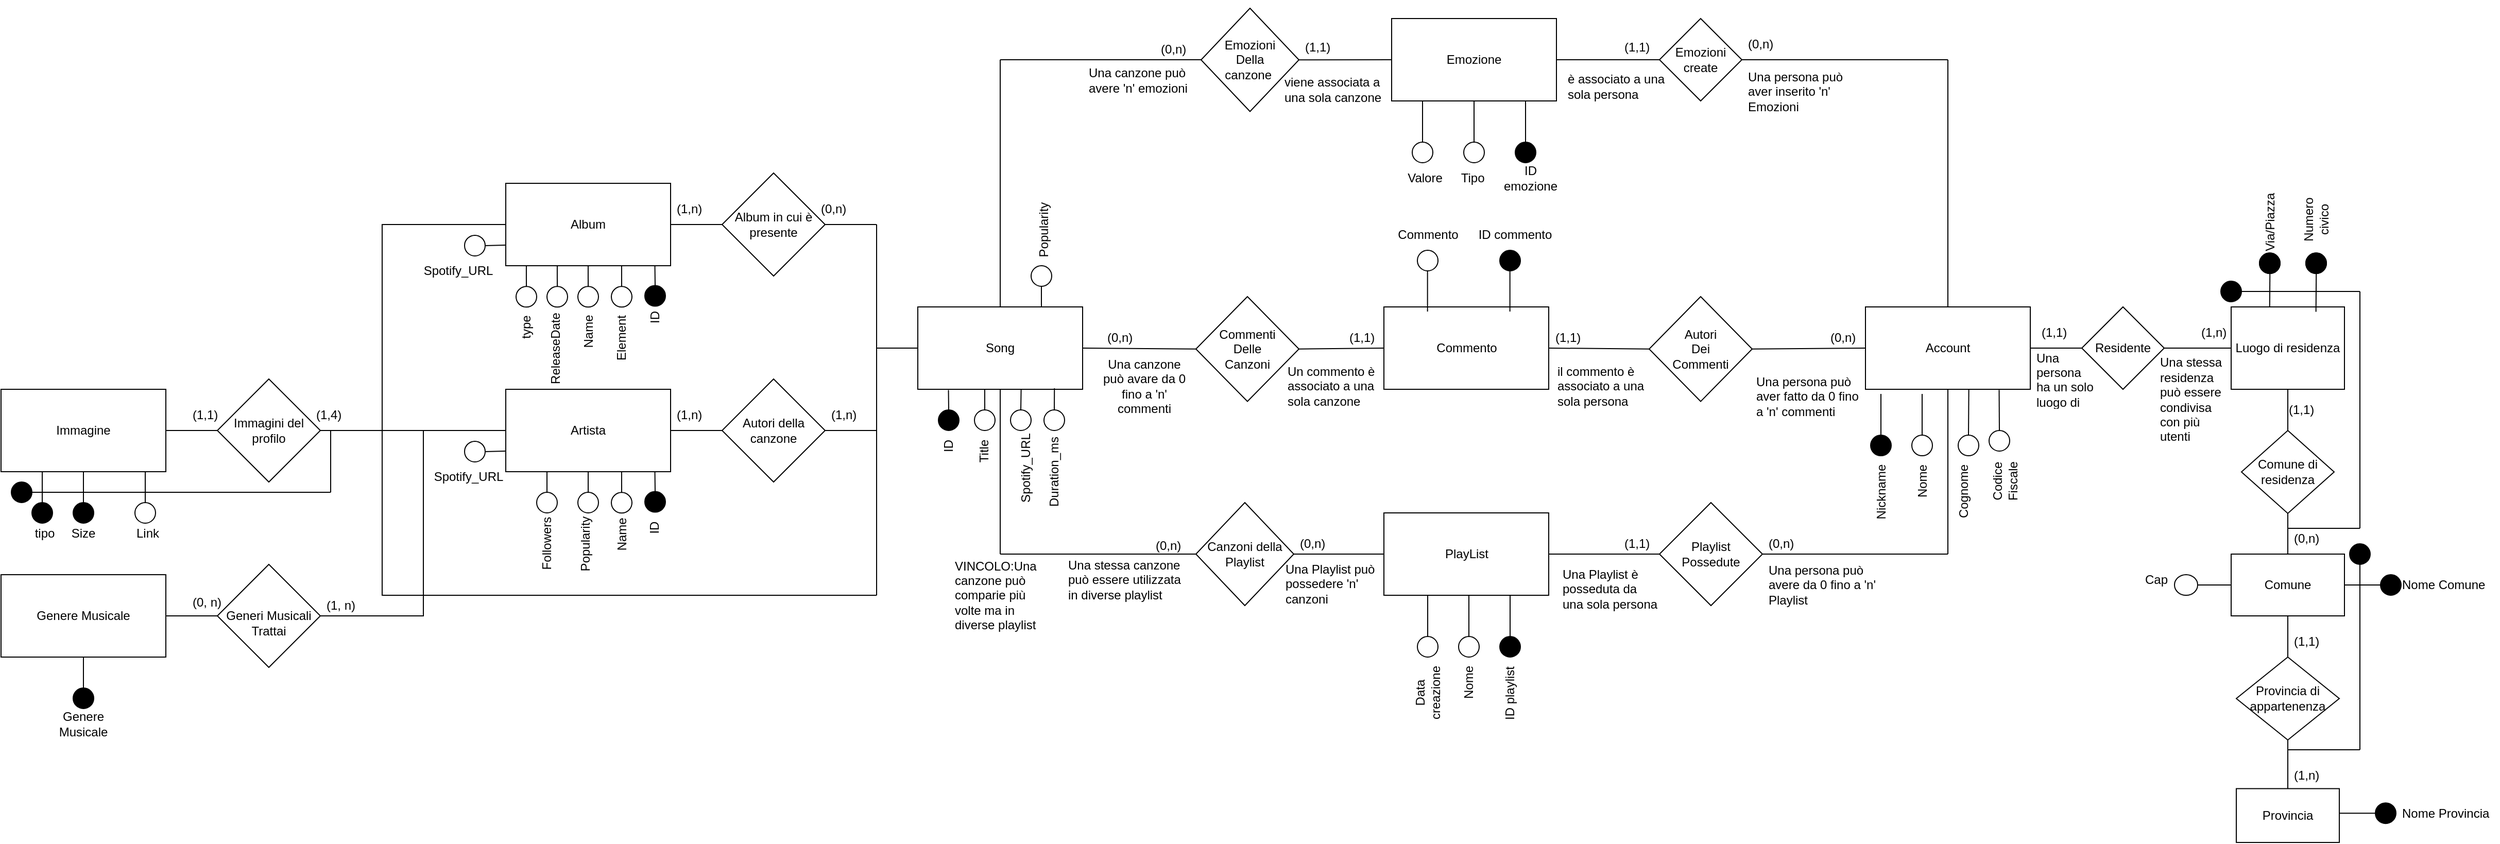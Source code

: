 <mxfile version="20.8.16" type="device"><diagram id="R2lEEEUBdFMjLlhIrx00" name="Page-1"><mxGraphModel dx="1533" dy="402" grid="1" gridSize="10" guides="0" tooltips="0" connect="1" arrows="1" fold="1" page="1" pageScale="1" pageWidth="850" pageHeight="1100" math="0" shadow="0" extFonts="Permanent Marker^https://fonts.googleapis.com/css?family=Permanent+Marker"><root><mxCell id="0"/><mxCell id="1" parent="0"/><mxCell id="0k3QR_Rqhz5a0oe9WwEP-106" value="Song" style="rounded=0;whiteSpace=wrap;html=1;" parent="1" vertex="1"><mxGeometry x="120" y="320" width="160" height="80" as="geometry"/></mxCell><mxCell id="0k3QR_Rqhz5a0oe9WwEP-107" value="" style="endArrow=none;html=1;rounded=0;entryX=0.406;entryY=0.998;entryDx=0;entryDy=0;entryPerimeter=0;exitX=0.5;exitY=0;exitDx=0;exitDy=0;" parent="1" source="0k3QR_Rqhz5a0oe9WwEP-108" target="0k3QR_Rqhz5a0oe9WwEP-106" edge="1"><mxGeometry width="50" height="50" relative="1" as="geometry"><mxPoint x="185" y="444.52" as="sourcePoint"/><mxPoint x="185" y="404.52" as="targetPoint"/></mxGeometry></mxCell><mxCell id="0k3QR_Rqhz5a0oe9WwEP-108" value="" style="ellipse;whiteSpace=wrap;html=1;" parent="1" vertex="1"><mxGeometry x="175" y="420" width="20" height="20" as="geometry"/></mxCell><mxCell id="0k3QR_Rqhz5a0oe9WwEP-109" value="" style="endArrow=none;html=1;rounded=0;entryX=0.186;entryY=1.009;entryDx=0;entryDy=0;entryPerimeter=0;exitX=0.5;exitY=0;exitDx=0;exitDy=0;" parent="1" source="0k3QR_Rqhz5a0oe9WwEP-110" target="0k3QR_Rqhz5a0oe9WwEP-106" edge="1"><mxGeometry width="50" height="50" relative="1" as="geometry"><mxPoint x="150" y="444.52" as="sourcePoint"/><mxPoint x="150" y="404.52" as="targetPoint"/></mxGeometry></mxCell><mxCell id="0k3QR_Rqhz5a0oe9WwEP-110" value="" style="ellipse;whiteSpace=wrap;html=1;fillColor=#000000;" parent="1" vertex="1"><mxGeometry x="140" y="420" width="20" height="20" as="geometry"/></mxCell><mxCell id="0k3QR_Rqhz5a0oe9WwEP-112" value="" style="endArrow=none;html=1;rounded=0;entryX=0;entryY=0.5;entryDx=0;entryDy=0;exitX=1;exitY=0.5;exitDx=0;exitDy=0;" parent="1" source="0k3QR_Rqhz5a0oe9WwEP-106" target="0k3QR_Rqhz5a0oe9WwEP-163" edge="1"><mxGeometry width="50" height="50" relative="1" as="geometry"><mxPoint x="290" y="440" as="sourcePoint"/><mxPoint x="425" y="364.52" as="targetPoint"/></mxGeometry></mxCell><mxCell id="0k3QR_Rqhz5a0oe9WwEP-113" value="ID" style="text;html=1;strokeColor=none;fillColor=none;align=center;verticalAlign=middle;whiteSpace=wrap;rounded=0;rotation=-90;" parent="1" vertex="1"><mxGeometry x="135" y="445" width="30" height="20" as="geometry"/></mxCell><mxCell id="0k3QR_Rqhz5a0oe9WwEP-114" value="Title" style="text;html=1;strokeColor=none;fillColor=none;align=center;verticalAlign=middle;whiteSpace=wrap;rounded=0;rotation=-90;" parent="1" vertex="1"><mxGeometry x="162.5" y="445.48" width="45" height="30" as="geometry"/></mxCell><mxCell id="0k3QR_Rqhz5a0oe9WwEP-115" style="edgeStyle=orthogonalEdgeStyle;rounded=0;orthogonalLoop=1;jettySize=auto;html=1;exitX=0;exitY=0.5;exitDx=0;exitDy=0;" parent="1" source="0k3QR_Rqhz5a0oe9WwEP-114" target="0k3QR_Rqhz5a0oe9WwEP-114" edge="1"><mxGeometry relative="1" as="geometry"/></mxCell><mxCell id="0k3QR_Rqhz5a0oe9WwEP-116" value="" style="endArrow=none;html=1;rounded=0;entryX=0.627;entryY=0.994;entryDx=0;entryDy=0;entryPerimeter=0;exitX=0.5;exitY=0;exitDx=0;exitDy=0;" parent="1" source="0k3QR_Rqhz5a0oe9WwEP-117" target="0k3QR_Rqhz5a0oe9WwEP-106" edge="1"><mxGeometry width="50" height="50" relative="1" as="geometry"><mxPoint x="225" y="444.52" as="sourcePoint"/><mxPoint x="227.5" y="404.52" as="targetPoint"/></mxGeometry></mxCell><mxCell id="0k3QR_Rqhz5a0oe9WwEP-117" value="" style="ellipse;whiteSpace=wrap;html=1;" parent="1" vertex="1"><mxGeometry x="210" y="420" width="20" height="20" as="geometry"/></mxCell><mxCell id="0k3QR_Rqhz5a0oe9WwEP-118" value="Spotify_URL" style="text;html=1;strokeColor=none;fillColor=none;align=center;verticalAlign=middle;whiteSpace=wrap;rounded=0;rotation=-90;" parent="1" vertex="1"><mxGeometry x="191.25" y="461.25" width="67.5" height="30" as="geometry"/></mxCell><mxCell id="0k3QR_Rqhz5a0oe9WwEP-120" value="" style="endArrow=none;html=1;rounded=0;startArrow=none;entryX=0.829;entryY=0.987;entryDx=0;entryDy=0;entryPerimeter=0;" parent="1" source="0k3QR_Rqhz5a0oe9WwEP-121" target="0k3QR_Rqhz5a0oe9WwEP-106" edge="1"><mxGeometry width="50" height="50" relative="1" as="geometry"><mxPoint x="252.5" y="444.52" as="sourcePoint"/><mxPoint x="252.5" y="404.52" as="targetPoint"/></mxGeometry></mxCell><mxCell id="0k3QR_Rqhz5a0oe9WwEP-122" value="Duration_ms" style="text;html=1;strokeColor=none;fillColor=none;align=center;verticalAlign=middle;whiteSpace=wrap;rounded=0;rotation=-90;" parent="1" vertex="1"><mxGeometry x="215" y="465" width="75" height="30" as="geometry"/></mxCell><mxCell id="0k3QR_Rqhz5a0oe9WwEP-123" style="edgeStyle=orthogonalEdgeStyle;rounded=0;orthogonalLoop=1;jettySize=auto;html=1;exitX=0;exitY=0.5;exitDx=0;exitDy=0;" parent="1" source="0k3QR_Rqhz5a0oe9WwEP-122" target="0k3QR_Rqhz5a0oe9WwEP-122" edge="1"><mxGeometry relative="1" as="geometry"/></mxCell><mxCell id="0k3QR_Rqhz5a0oe9WwEP-124" value="(0,n)" style="text;strokeColor=none;fillColor=none;align=left;verticalAlign=middle;spacingLeft=4;spacingRight=4;overflow=hidden;points=[[0,0.5],[1,0.5]];portConstraint=eastwest;rotatable=0;whiteSpace=wrap;html=1;" parent="1" vertex="1"><mxGeometry x="297.5" y="334.52" width="80" height="30" as="geometry"/></mxCell><mxCell id="0k3QR_Rqhz5a0oe9WwEP-131" style="edgeStyle=orthogonalEdgeStyle;rounded=0;orthogonalLoop=1;jettySize=auto;html=1;exitX=0;exitY=0.5;exitDx=0;exitDy=0;" parent="1" edge="1"><mxGeometry relative="1" as="geometry"><mxPoint x="975" y="562.02" as="sourcePoint"/><mxPoint x="975" y="562.02" as="targetPoint"/></mxGeometry></mxCell><mxCell id="0k3QR_Rqhz5a0oe9WwEP-132" value="" style="endArrow=none;html=1;rounded=0;exitX=1;exitY=0.5;exitDx=0;exitDy=0;entryX=0;entryY=0.5;entryDx=0;entryDy=0;" parent="1" source="0k3QR_Rqhz5a0oe9WwEP-167" target="0k3QR_Rqhz5a0oe9WwEP-134" edge="1"><mxGeometry width="50" height="50" relative="1" as="geometry"><mxPoint x="925" y="364.52" as="sourcePoint"/><mxPoint x="1045" y="364.52" as="targetPoint"/></mxGeometry></mxCell><mxCell id="0k3QR_Rqhz5a0oe9WwEP-133" value="(0,n)" style="text;strokeColor=none;fillColor=none;align=left;verticalAlign=middle;spacingLeft=4;spacingRight=4;overflow=hidden;points=[[0,0.5],[1,0.5]];portConstraint=eastwest;rotatable=0;whiteSpace=wrap;html=1;" parent="1" vertex="1"><mxGeometry x="1000" y="334.52" width="35" height="30" as="geometry"/></mxCell><mxCell id="0k3QR_Rqhz5a0oe9WwEP-134" value="Account" style="rounded=0;whiteSpace=wrap;html=1;" parent="1" vertex="1"><mxGeometry x="1040" y="320" width="160" height="80" as="geometry"/></mxCell><mxCell id="0k3QR_Rqhz5a0oe9WwEP-135" value="" style="endArrow=none;html=1;rounded=0;" parent="1" edge="1"><mxGeometry width="50" height="50" relative="1" as="geometry"><mxPoint x="1095" y="444.52" as="sourcePoint"/><mxPoint x="1095" y="404.52" as="targetPoint"/></mxGeometry></mxCell><mxCell id="0k3QR_Rqhz5a0oe9WwEP-136" value="" style="ellipse;whiteSpace=wrap;html=1;" parent="1" vertex="1"><mxGeometry x="1085" y="444.52" width="20" height="20" as="geometry"/></mxCell><mxCell id="0k3QR_Rqhz5a0oe9WwEP-137" value="" style="endArrow=none;html=1;rounded=0;" parent="1" edge="1"><mxGeometry width="50" height="50" relative="1" as="geometry"><mxPoint x="1055" y="444.52" as="sourcePoint"/><mxPoint x="1055" y="404.52" as="targetPoint"/></mxGeometry></mxCell><mxCell id="0k3QR_Rqhz5a0oe9WwEP-138" value="" style="ellipse;whiteSpace=wrap;html=1;fillColor=#000000;" parent="1" vertex="1"><mxGeometry x="1045" y="444.52" width="20" height="20" as="geometry"/></mxCell><mxCell id="0k3QR_Rqhz5a0oe9WwEP-139" value="Nickname" style="text;html=1;strokeColor=none;fillColor=none;align=center;verticalAlign=middle;whiteSpace=wrap;rounded=0;rotation=-90;" parent="1" vertex="1"><mxGeometry x="1020" y="484.52" width="70" height="30" as="geometry"/></mxCell><mxCell id="0k3QR_Rqhz5a0oe9WwEP-140" value="Nome" style="text;html=1;strokeColor=none;fillColor=none;align=center;verticalAlign=middle;whiteSpace=wrap;rounded=0;rotation=-90;" parent="1" vertex="1"><mxGeometry x="1072.5" y="474.52" width="45" height="30" as="geometry"/></mxCell><mxCell id="0k3QR_Rqhz5a0oe9WwEP-141" style="edgeStyle=orthogonalEdgeStyle;rounded=0;orthogonalLoop=1;jettySize=auto;html=1;exitX=0;exitY=0.5;exitDx=0;exitDy=0;" parent="1" source="0k3QR_Rqhz5a0oe9WwEP-140" target="0k3QR_Rqhz5a0oe9WwEP-140" edge="1"><mxGeometry relative="1" as="geometry"/></mxCell><mxCell id="0k3QR_Rqhz5a0oe9WwEP-142" value="" style="endArrow=none;html=1;rounded=0;entryX=0.627;entryY=0.994;entryDx=0;entryDy=0;entryPerimeter=0;exitX=0.5;exitY=0;exitDx=0;exitDy=0;" parent="1" source="0k3QR_Rqhz5a0oe9WwEP-143" target="0k3QR_Rqhz5a0oe9WwEP-134" edge="1"><mxGeometry width="50" height="50" relative="1" as="geometry"><mxPoint x="1135" y="444.52" as="sourcePoint"/><mxPoint x="1137.5" y="404.52" as="targetPoint"/></mxGeometry></mxCell><mxCell id="0k3QR_Rqhz5a0oe9WwEP-143" value="" style="ellipse;whiteSpace=wrap;html=1;" parent="1" vertex="1"><mxGeometry x="1130" y="444.52" width="20" height="20" as="geometry"/></mxCell><mxCell id="0k3QR_Rqhz5a0oe9WwEP-144" value="Cognome" style="text;html=1;strokeColor=none;fillColor=none;align=center;verticalAlign=middle;whiteSpace=wrap;rounded=0;rotation=-90;" parent="1" vertex="1"><mxGeometry x="1112.5" y="484.52" width="45" height="30" as="geometry"/></mxCell><mxCell id="0k3QR_Rqhz5a0oe9WwEP-145" style="edgeStyle=orthogonalEdgeStyle;rounded=0;orthogonalLoop=1;jettySize=auto;html=1;exitX=0;exitY=0.5;exitDx=0;exitDy=0;" parent="1" source="0k3QR_Rqhz5a0oe9WwEP-144" target="0k3QR_Rqhz5a0oe9WwEP-144" edge="1"><mxGeometry relative="1" as="geometry"/></mxCell><mxCell id="0k3QR_Rqhz5a0oe9WwEP-146" value="" style="endArrow=none;html=1;rounded=0;entryX=0.811;entryY=1.008;entryDx=0;entryDy=0;exitX=0.5;exitY=0;exitDx=0;exitDy=0;entryPerimeter=0;" parent="1" source="0k3QR_Rqhz5a0oe9WwEP-147" target="0k3QR_Rqhz5a0oe9WwEP-134" edge="1"><mxGeometry width="50" height="50" relative="1" as="geometry"><mxPoint x="1175" y="444.52" as="sourcePoint"/><mxPoint x="1175" y="404.52" as="targetPoint"/></mxGeometry></mxCell><mxCell id="0k3QR_Rqhz5a0oe9WwEP-147" value="" style="ellipse;whiteSpace=wrap;html=1;" parent="1" vertex="1"><mxGeometry x="1160" y="440" width="20" height="20" as="geometry"/></mxCell><mxCell id="0k3QR_Rqhz5a0oe9WwEP-148" value="Codice Fiscale" style="text;html=1;strokeColor=none;fillColor=none;align=center;verticalAlign=middle;whiteSpace=wrap;rounded=0;rotation=-90;" parent="1" vertex="1"><mxGeometry x="1152.5" y="474.52" width="45" height="30" as="geometry"/></mxCell><mxCell id="0k3QR_Rqhz5a0oe9WwEP-149" style="edgeStyle=orthogonalEdgeStyle;rounded=0;orthogonalLoop=1;jettySize=auto;html=1;exitX=0;exitY=0.5;exitDx=0;exitDy=0;" parent="1" source="0k3QR_Rqhz5a0oe9WwEP-148" target="0k3QR_Rqhz5a0oe9WwEP-148" edge="1"><mxGeometry relative="1" as="geometry"/></mxCell><mxCell id="0k3QR_Rqhz5a0oe9WwEP-152" style="edgeStyle=orthogonalEdgeStyle;rounded=0;orthogonalLoop=1;jettySize=auto;html=1;exitX=0;exitY=0.5;exitDx=0;exitDy=0;" parent="1" edge="1"><mxGeometry relative="1" as="geometry"><mxPoint x="1432.5" y="254.64" as="sourcePoint"/><mxPoint x="1432.5" y="254.64" as="targetPoint"/></mxGeometry></mxCell><mxCell id="0k3QR_Rqhz5a0oe9WwEP-153" value="" style="endArrow=none;html=1;rounded=0;entryX=0.627;entryY=0.994;entryDx=0;entryDy=0;entryPerimeter=0;" parent="1" edge="1"><mxGeometry width="50" height="50" relative="1" as="geometry"><mxPoint x="1432.33" y="327.38" as="sourcePoint"/><mxPoint x="1432.65" y="286.9" as="targetPoint"/></mxGeometry></mxCell><mxCell id="0k3QR_Rqhz5a0oe9WwEP-154" value="" style="ellipse;whiteSpace=wrap;html=1;" parent="1" vertex="1"><mxGeometry x="1422.5" y="267.62" width="20" height="20" as="geometry"/></mxCell><mxCell id="0k3QR_Rqhz5a0oe9WwEP-163" value="Commenti &lt;br&gt;Delle&lt;br&gt;Canzoni" style="rhombus;whiteSpace=wrap;html=1;fillColor=#FFFFFF;" parent="1" vertex="1"><mxGeometry x="390" y="310" width="100" height="101.78" as="geometry"/></mxCell><mxCell id="0k3QR_Rqhz5a0oe9WwEP-164" value="Commento" style="rounded=0;whiteSpace=wrap;html=1;" parent="1" vertex="1"><mxGeometry x="572.5" y="320" width="160" height="80" as="geometry"/></mxCell><mxCell id="0k3QR_Rqhz5a0oe9WwEP-165" value="" style="endArrow=none;html=1;rounded=0;exitX=1;exitY=0.5;exitDx=0;exitDy=0;entryX=0;entryY=0.5;entryDx=0;entryDy=0;" parent="1" source="0k3QR_Rqhz5a0oe9WwEP-163" target="0k3QR_Rqhz5a0oe9WwEP-164" edge="1"><mxGeometry width="50" height="50" relative="1" as="geometry"><mxPoint x="405" y="364.19" as="sourcePoint"/><mxPoint x="535" y="364.19" as="targetPoint"/></mxGeometry></mxCell><mxCell id="0k3QR_Rqhz5a0oe9WwEP-166" value="(1,1)" style="text;strokeColor=none;fillColor=none;align=left;verticalAlign=middle;spacingLeft=4;spacingRight=4;overflow=hidden;points=[[0,0.5],[1,0.5]];portConstraint=eastwest;rotatable=0;whiteSpace=wrap;html=1;" parent="1" vertex="1"><mxGeometry x="532.5" y="334.52" width="40" height="30" as="geometry"/></mxCell><mxCell id="0k3QR_Rqhz5a0oe9WwEP-167" value="Autori&lt;br&gt;Dei&lt;br&gt;Commenti" style="rhombus;whiteSpace=wrap;html=1;fillColor=#FFFFFF;" parent="1" vertex="1"><mxGeometry x="830" y="310" width="100" height="101.78" as="geometry"/></mxCell><mxCell id="0k3QR_Rqhz5a0oe9WwEP-168" value="" style="endArrow=none;html=1;rounded=0;exitX=1;exitY=0.5;exitDx=0;exitDy=0;entryX=0;entryY=0.5;entryDx=0;entryDy=0;" parent="1" source="0k3QR_Rqhz5a0oe9WwEP-164" target="0k3QR_Rqhz5a0oe9WwEP-167" edge="1"><mxGeometry width="50" height="50" relative="1" as="geometry"><mxPoint x="732.5" y="364.52" as="sourcePoint"/><mxPoint x="835" y="364.52" as="targetPoint"/></mxGeometry></mxCell><mxCell id="0k3QR_Rqhz5a0oe9WwEP-170" value="" style="endArrow=none;html=1;rounded=0;" parent="1" edge="1"><mxGeometry width="50" height="50" relative="1" as="geometry"><mxPoint x="614.83" y="324.52" as="sourcePoint"/><mxPoint x="614.83" y="284.52" as="targetPoint"/></mxGeometry></mxCell><mxCell id="0k3QR_Rqhz5a0oe9WwEP-171" value="" style="ellipse;whiteSpace=wrap;html=1;" parent="1" vertex="1"><mxGeometry x="605" y="265" width="20" height="20" as="geometry"/></mxCell><mxCell id="0k3QR_Rqhz5a0oe9WwEP-172" value="" style="endArrow=none;html=1;rounded=0;" parent="1" edge="1"><mxGeometry width="50" height="50" relative="1" as="geometry"><mxPoint x="694.83" y="324.52" as="sourcePoint"/><mxPoint x="694.83" y="284.52" as="targetPoint"/></mxGeometry></mxCell><mxCell id="0k3QR_Rqhz5a0oe9WwEP-174" value="Commento" style="text;html=1;strokeColor=none;fillColor=none;align=center;verticalAlign=middle;whiteSpace=wrap;rounded=0;rotation=0;" parent="1" vertex="1"><mxGeometry x="592.5" y="235" width="45" height="30" as="geometry"/></mxCell><mxCell id="0k3QR_Rqhz5a0oe9WwEP-175" value="ID commento" style="text;html=1;strokeColor=none;fillColor=none;align=center;verticalAlign=middle;whiteSpace=wrap;rounded=0;rotation=0;" parent="1" vertex="1"><mxGeometry x="660" y="235" width="80" height="30" as="geometry"/></mxCell><mxCell id="0k3QR_Rqhz5a0oe9WwEP-176" value="" style="ellipse;whiteSpace=wrap;html=1;fillColor=#000000;" parent="1" vertex="1"><mxGeometry x="685" y="265" width="20" height="20" as="geometry"/></mxCell><mxCell id="0k3QR_Rqhz5a0oe9WwEP-177" value="(1,1)" style="text;strokeColor=none;fillColor=none;align=left;verticalAlign=middle;spacingLeft=4;spacingRight=4;overflow=hidden;points=[[0,0.5],[1,0.5]];portConstraint=eastwest;rotatable=0;whiteSpace=wrap;html=1;" parent="1" vertex="1"><mxGeometry x="732.5" y="334.52" width="40" height="30" as="geometry"/></mxCell><mxCell id="0k3QR_Rqhz5a0oe9WwEP-178" value="Una canzone può avare da 0 fino a 'n' commenti" style="text;html=1;strokeColor=none;fillColor=none;align=center;verticalAlign=middle;whiteSpace=wrap;rounded=0;" parent="1" vertex="1"><mxGeometry x="295" y="381.78" width="90" height="30" as="geometry"/></mxCell><mxCell id="0k3QR_Rqhz5a0oe9WwEP-180" value="Un commento è associato a una sola canzone" style="text;strokeColor=none;fillColor=none;align=left;verticalAlign=middle;spacingLeft=4;spacingRight=4;overflow=hidden;points=[[0,0.5],[1,0.5]];portConstraint=eastwest;rotatable=0;whiteSpace=wrap;html=1;" parent="1" vertex="1"><mxGeometry x="472.5" y="356.78" width="102.5" height="80" as="geometry"/></mxCell><mxCell id="0k3QR_Rqhz5a0oe9WwEP-182" value="il commento è associato a una sola persona" style="text;strokeColor=none;fillColor=none;align=left;verticalAlign=middle;spacingLeft=4;spacingRight=4;overflow=hidden;points=[[0,0.5],[1,0.5]];portConstraint=eastwest;rotatable=0;whiteSpace=wrap;html=1;" parent="1" vertex="1"><mxGeometry x="735" y="367.67" width="100" height="58.22" as="geometry"/></mxCell><mxCell id="0k3QR_Rqhz5a0oe9WwEP-183" value="Una persona può aver fatto da 0 fino a 'n' commenti" style="text;strokeColor=none;fillColor=none;align=left;verticalAlign=middle;spacingLeft=4;spacingRight=4;overflow=hidden;points=[[0,0.5],[1,0.5]];portConstraint=eastwest;rotatable=0;whiteSpace=wrap;html=1;" parent="1" vertex="1"><mxGeometry x="927.5" y="376.3" width="117.5" height="60.48" as="geometry"/></mxCell><mxCell id="0k3QR_Rqhz5a0oe9WwEP-185" value="Via/Piazza" style="text;html=1;strokeColor=none;fillColor=none;align=center;verticalAlign=middle;whiteSpace=wrap;rounded=0;rotation=-90;" parent="1" vertex="1"><mxGeometry x="1410" y="222.62" width="45" height="30" as="geometry"/></mxCell><mxCell id="0k3QR_Rqhz5a0oe9WwEP-186" style="edgeStyle=orthogonalEdgeStyle;rounded=0;orthogonalLoop=1;jettySize=auto;html=1;exitX=0;exitY=0.5;exitDx=0;exitDy=0;" parent="1" source="0k3QR_Rqhz5a0oe9WwEP-185" target="0k3QR_Rqhz5a0oe9WwEP-185" edge="1"><mxGeometry relative="1" as="geometry"/></mxCell><mxCell id="0k3QR_Rqhz5a0oe9WwEP-189" value="" style="endArrow=none;html=1;rounded=0;entryX=0.5;entryY=1;entryDx=0;entryDy=0;" parent="1" target="0k3QR_Rqhz5a0oe9WwEP-134" edge="1"><mxGeometry width="50" height="50" relative="1" as="geometry"><mxPoint x="1120" y="560" as="sourcePoint"/><mxPoint x="985" y="435" as="targetPoint"/></mxGeometry></mxCell><mxCell id="0k3QR_Rqhz5a0oe9WwEP-190" value="PlayList" style="rounded=0;whiteSpace=wrap;html=1;" parent="1" vertex="1"><mxGeometry x="572.5" y="520" width="160" height="80" as="geometry"/></mxCell><mxCell id="0k3QR_Rqhz5a0oe9WwEP-191" value="Playlist Possedute" style="rhombus;whiteSpace=wrap;html=1;fillColor=#FFFFFF;" parent="1" vertex="1"><mxGeometry x="840" y="510" width="100" height="100" as="geometry"/></mxCell><mxCell id="0k3QR_Rqhz5a0oe9WwEP-192" value="" style="endArrow=none;html=1;rounded=0;exitX=1;exitY=0.5;exitDx=0;exitDy=0;" parent="1" edge="1"><mxGeometry width="50" height="50" relative="1" as="geometry"><mxPoint x="940" y="560" as="sourcePoint"/><mxPoint x="1120" y="560" as="targetPoint"/></mxGeometry></mxCell><mxCell id="0k3QR_Rqhz5a0oe9WwEP-193" value="(0,n)" style="text;strokeColor=none;fillColor=none;align=left;verticalAlign=middle;spacingLeft=4;spacingRight=4;overflow=hidden;points=[[0,0.5],[1,0.5]];portConstraint=eastwest;rotatable=0;whiteSpace=wrap;html=1;" parent="1" vertex="1"><mxGeometry x="940" y="535" width="35" height="30" as="geometry"/></mxCell><mxCell id="0k3QR_Rqhz5a0oe9WwEP-194" value="Una persona può avere da 0 fino a 'n' Playlist" style="text;strokeColor=none;fillColor=none;align=left;verticalAlign=middle;spacingLeft=4;spacingRight=4;overflow=hidden;points=[[0,0.5],[1,0.5]];portConstraint=eastwest;rotatable=0;whiteSpace=wrap;html=1;" parent="1" vertex="1"><mxGeometry x="940" y="560" width="117.5" height="60.48" as="geometry"/></mxCell><mxCell id="0k3QR_Rqhz5a0oe9WwEP-195" value="" style="endArrow=none;html=1;rounded=0;exitX=1;exitY=0.5;exitDx=0;exitDy=0;entryX=0;entryY=0.5;entryDx=0;entryDy=0;" parent="1" source="0k3QR_Rqhz5a0oe9WwEP-190" target="0k3QR_Rqhz5a0oe9WwEP-191" edge="1"><mxGeometry width="50" height="50" relative="1" as="geometry"><mxPoint x="732.5" y="564.71" as="sourcePoint"/><mxPoint x="835" y="564.71" as="targetPoint"/></mxGeometry></mxCell><mxCell id="0k3QR_Rqhz5a0oe9WwEP-196" value="(1,1)" style="text;strokeColor=none;fillColor=none;align=left;verticalAlign=middle;spacingLeft=4;spacingRight=4;overflow=hidden;points=[[0,0.5],[1,0.5]];portConstraint=eastwest;rotatable=0;whiteSpace=wrap;html=1;" parent="1" vertex="1"><mxGeometry x="800" y="535" width="40" height="30" as="geometry"/></mxCell><mxCell id="0k3QR_Rqhz5a0oe9WwEP-197" value="Una Playlist è posseduta da una sola persona" style="text;strokeColor=none;fillColor=none;align=left;verticalAlign=middle;spacingLeft=4;spacingRight=4;overflow=hidden;points=[[0,0.5],[1,0.5]];portConstraint=eastwest;rotatable=0;whiteSpace=wrap;html=1;" parent="1" vertex="1"><mxGeometry x="740" y="565" width="105" height="58.22" as="geometry"/></mxCell><mxCell id="0k3QR_Rqhz5a0oe9WwEP-198" value="" style="endArrow=none;html=1;rounded=0;" parent="1" edge="1"><mxGeometry width="50" height="50" relative="1" as="geometry"><mxPoint x="655" y="640" as="sourcePoint"/><mxPoint x="655" y="600" as="targetPoint"/></mxGeometry></mxCell><mxCell id="0k3QR_Rqhz5a0oe9WwEP-199" value="" style="ellipse;whiteSpace=wrap;html=1;" parent="1" vertex="1"><mxGeometry x="645" y="640" width="20" height="20" as="geometry"/></mxCell><mxCell id="0k3QR_Rqhz5a0oe9WwEP-200" style="edgeStyle=orthogonalEdgeStyle;rounded=0;orthogonalLoop=1;jettySize=auto;html=1;exitX=0;exitY=0.5;exitDx=0;exitDy=0;" parent="1" edge="1"><mxGeometry relative="1" as="geometry"><mxPoint x="655" y="707.5" as="sourcePoint"/><mxPoint x="655" y="707.5" as="targetPoint"/></mxGeometry></mxCell><mxCell id="0k3QR_Rqhz5a0oe9WwEP-201" value="Nome" style="text;html=1;strokeColor=none;fillColor=none;align=center;verticalAlign=middle;whiteSpace=wrap;rounded=0;rotation=-90;" parent="1" vertex="1"><mxGeometry x="632.5" y="670" width="45" height="30" as="geometry"/></mxCell><mxCell id="0k3QR_Rqhz5a0oe9WwEP-202" value="Canzoni della Playlist" style="rhombus;whiteSpace=wrap;html=1;fillColor=#FFFFFF;" parent="1" vertex="1"><mxGeometry x="390" y="510" width="95" height="100" as="geometry"/></mxCell><mxCell id="0k3QR_Rqhz5a0oe9WwEP-204" value="" style="endArrow=none;html=1;rounded=0;entryX=0;entryY=0.5;entryDx=0;entryDy=0;exitX=1;exitY=0.5;exitDx=0;exitDy=0;" parent="1" source="0k3QR_Rqhz5a0oe9WwEP-202" target="0k3QR_Rqhz5a0oe9WwEP-190" edge="1"><mxGeometry width="50" height="50" relative="1" as="geometry"><mxPoint x="485" y="564" as="sourcePoint"/><mxPoint x="572.5" y="564.43" as="targetPoint"/></mxGeometry></mxCell><mxCell id="0k3QR_Rqhz5a0oe9WwEP-205" value="(0,n)" style="text;strokeColor=none;fillColor=none;align=left;verticalAlign=middle;spacingLeft=4;spacingRight=4;overflow=hidden;points=[[0,0.5],[1,0.5]];portConstraint=eastwest;rotatable=0;whiteSpace=wrap;html=1;" parent="1" vertex="1"><mxGeometry x="485" y="535" width="40" height="30" as="geometry"/></mxCell><mxCell id="0k3QR_Rqhz5a0oe9WwEP-206" value="Una Playlist può possedere 'n' canzoni" style="text;strokeColor=none;fillColor=none;align=left;verticalAlign=middle;spacingLeft=4;spacingRight=4;overflow=hidden;points=[[0,0.5],[1,0.5]];portConstraint=eastwest;rotatable=0;whiteSpace=wrap;html=1;" parent="1" vertex="1"><mxGeometry x="471.25" y="560" width="105" height="58.22" as="geometry"/></mxCell><mxCell id="0k3QR_Rqhz5a0oe9WwEP-207" value="" style="endArrow=none;html=1;rounded=0;entryX=0.5;entryY=1;entryDx=0;entryDy=0;" parent="1" target="0k3QR_Rqhz5a0oe9WwEP-106" edge="1"><mxGeometry width="50" height="50" relative="1" as="geometry"><mxPoint x="200" y="560" as="sourcePoint"/><mxPoint x="210" y="404.52" as="targetPoint"/></mxGeometry></mxCell><mxCell id="0k3QR_Rqhz5a0oe9WwEP-208" value="" style="endArrow=none;html=1;rounded=0;entryX=0;entryY=0.5;entryDx=0;entryDy=0;" parent="1" edge="1"><mxGeometry width="50" height="50" relative="1" as="geometry"><mxPoint x="200" y="560" as="sourcePoint"/><mxPoint x="390" y="560.0" as="targetPoint"/></mxGeometry></mxCell><mxCell id="0k3QR_Rqhz5a0oe9WwEP-209" value="(0,n)" style="text;strokeColor=none;fillColor=none;align=left;verticalAlign=middle;spacingLeft=4;spacingRight=4;overflow=hidden;points=[[0,0.5],[1,0.5]];portConstraint=eastwest;rotatable=0;whiteSpace=wrap;html=1;" parent="1" vertex="1"><mxGeometry x="345" y="537.26" width="40" height="30" as="geometry"/></mxCell><mxCell id="0k3QR_Rqhz5a0oe9WwEP-210" value="VINCOLO:Una canzone può comparie più volte ma in diverse playlist" style="text;strokeColor=none;fillColor=none;align=left;verticalAlign=middle;spacingLeft=4;spacingRight=4;overflow=hidden;points=[[0,0.5],[1,0.5]];portConstraint=eastwest;rotatable=0;whiteSpace=wrap;html=1;" parent="1" vertex="1"><mxGeometry x="150" y="560" width="100" height="80" as="geometry"/></mxCell><mxCell id="0k3QR_Rqhz5a0oe9WwEP-211" value="" style="endArrow=none;html=1;rounded=0;" parent="1" edge="1"><mxGeometry width="50" height="50" relative="1" as="geometry"><mxPoint x="695" y="640.0" as="sourcePoint"/><mxPoint x="695" y="600.0" as="targetPoint"/></mxGeometry></mxCell><mxCell id="0k3QR_Rqhz5a0oe9WwEP-212" value="" style="ellipse;whiteSpace=wrap;html=1;fillColor=#000000;" parent="1" vertex="1"><mxGeometry x="685" y="640" width="20" height="20" as="geometry"/></mxCell><mxCell id="0k3QR_Rqhz5a0oe9WwEP-213" value="ID playlist" style="text;html=1;strokeColor=none;fillColor=none;align=center;verticalAlign=middle;whiteSpace=wrap;rounded=0;rotation=-90;" parent="1" vertex="1"><mxGeometry x="660" y="680" width="70" height="30" as="geometry"/></mxCell><mxCell id="0k3QR_Rqhz5a0oe9WwEP-217" value="" style="endArrow=none;html=1;rounded=0;" parent="1" edge="1"><mxGeometry width="50" height="50" relative="1" as="geometry"><mxPoint x="615" y="640" as="sourcePoint"/><mxPoint x="615" y="600" as="targetPoint"/></mxGeometry></mxCell><mxCell id="0k3QR_Rqhz5a0oe9WwEP-218" value="" style="ellipse;whiteSpace=wrap;html=1;" parent="1" vertex="1"><mxGeometry x="605" y="640" width="20" height="20" as="geometry"/></mxCell><mxCell id="0k3QR_Rqhz5a0oe9WwEP-219" style="edgeStyle=orthogonalEdgeStyle;rounded=0;orthogonalLoop=1;jettySize=auto;html=1;exitX=0;exitY=0.5;exitDx=0;exitDy=0;" parent="1" edge="1"><mxGeometry relative="1" as="geometry"><mxPoint x="615" y="707.5" as="sourcePoint"/><mxPoint x="615" y="707.5" as="targetPoint"/></mxGeometry></mxCell><mxCell id="0k3QR_Rqhz5a0oe9WwEP-220" value="Data creazione" style="text;html=1;strokeColor=none;fillColor=none;align=center;verticalAlign=middle;whiteSpace=wrap;rounded=0;rotation=-90;" parent="1" vertex="1"><mxGeometry x="592.5" y="680" width="45" height="30" as="geometry"/></mxCell><mxCell id="0k3QR_Rqhz5a0oe9WwEP-221" value="Una stessa canzone può essere utilizzata in diverse playlist" style="text;strokeColor=none;fillColor=none;align=left;verticalAlign=middle;spacingLeft=4;spacingRight=4;overflow=hidden;points=[[0,0.5],[1,0.5]];portConstraint=eastwest;rotatable=0;whiteSpace=wrap;html=1;" parent="1" vertex="1"><mxGeometry x="260" y="545.48" width="122.5" height="80" as="geometry"/></mxCell><mxCell id="0k3QR_Rqhz5a0oe9WwEP-222" value="" style="endArrow=none;html=1;rounded=0;exitX=1;exitY=0.5;exitDx=0;exitDy=0;entryX=0;entryY=0.5;entryDx=0;entryDy=0;" parent="1" source="0k3QR_Rqhz5a0oe9WwEP-223" target="0k3QR_Rqhz5a0oe9WwEP-227" edge="1"><mxGeometry width="50" height="50" relative="1" as="geometry"><mxPoint x="1315" y="364.52" as="sourcePoint"/><mxPoint x="1435" y="364.52" as="targetPoint"/></mxGeometry></mxCell><mxCell id="0k3QR_Rqhz5a0oe9WwEP-223" value="Residente" style="rhombus;whiteSpace=wrap;html=1;fillColor=#FFFFFF;" parent="1" vertex="1"><mxGeometry x="1250" y="320" width="80" height="80" as="geometry"/></mxCell><mxCell id="0k3QR_Rqhz5a0oe9WwEP-224" value="" style="endArrow=none;html=1;rounded=0;exitX=1;exitY=0.5;exitDx=0;exitDy=0;entryX=0;entryY=0.5;entryDx=0;entryDy=0;" parent="1" source="0k3QR_Rqhz5a0oe9WwEP-134" target="0k3QR_Rqhz5a0oe9WwEP-223" edge="1"><mxGeometry width="50" height="50" relative="1" as="geometry"><mxPoint x="1195" y="364.52" as="sourcePoint"/><mxPoint x="1282.5" y="364.52" as="targetPoint"/></mxGeometry></mxCell><mxCell id="0k3QR_Rqhz5a0oe9WwEP-225" value="(1,1)" style="text;strokeColor=none;fillColor=none;align=left;verticalAlign=middle;spacingLeft=4;spacingRight=4;overflow=hidden;points=[[0,0.5],[1,0.5]];portConstraint=eastwest;rotatable=0;whiteSpace=wrap;html=1;" parent="1" vertex="1"><mxGeometry x="1205" y="330.0" width="40" height="30" as="geometry"/></mxCell><mxCell id="0k3QR_Rqhz5a0oe9WwEP-226" value="(1,n)" style="text;strokeColor=none;fillColor=none;align=left;verticalAlign=middle;spacingLeft=4;spacingRight=4;overflow=hidden;points=[[0,0.5],[1,0.5]];portConstraint=eastwest;rotatable=0;whiteSpace=wrap;html=1;" parent="1" vertex="1"><mxGeometry x="1360" y="330.0" width="40" height="30" as="geometry"/></mxCell><mxCell id="0k3QR_Rqhz5a0oe9WwEP-227" value="Luogo di residenza" style="rounded=0;whiteSpace=wrap;html=1;" parent="1" vertex="1"><mxGeometry x="1395" y="320" width="110" height="80" as="geometry"/></mxCell><mxCell id="0k3QR_Rqhz5a0oe9WwEP-230" value="Comune di residenza" style="rhombus;whiteSpace=wrap;html=1;fillColor=#FFFFFF;" parent="1" vertex="1"><mxGeometry x="1405" y="440" width="90" height="80.48" as="geometry"/></mxCell><mxCell id="0k3QR_Rqhz5a0oe9WwEP-231" value="" style="endArrow=none;html=1;rounded=0;exitX=0.5;exitY=0;exitDx=0;exitDy=0;entryX=0.5;entryY=1;entryDx=0;entryDy=0;" parent="1" source="0k3QR_Rqhz5a0oe9WwEP-230" target="0k3QR_Rqhz5a0oe9WwEP-227" edge="1"><mxGeometry width="50" height="50" relative="1" as="geometry"><mxPoint x="1449.8" y="565" as="sourcePoint"/><mxPoint x="1449.8" y="404.52" as="targetPoint"/></mxGeometry></mxCell><mxCell id="0k3QR_Rqhz5a0oe9WwEP-232" value="(1,1)" style="text;strokeColor=none;fillColor=none;align=left;verticalAlign=middle;spacingLeft=4;spacingRight=4;overflow=hidden;points=[[0,0.5],[1,0.5]];portConstraint=eastwest;rotatable=0;whiteSpace=wrap;html=1;" parent="1" vertex="1"><mxGeometry x="1445" y="405" width="40" height="30" as="geometry"/></mxCell><mxCell id="0k3QR_Rqhz5a0oe9WwEP-233" value="Comune" style="rounded=0;whiteSpace=wrap;html=1;" parent="1" vertex="1"><mxGeometry x="1395" y="560" width="110" height="60" as="geometry"/></mxCell><mxCell id="0k3QR_Rqhz5a0oe9WwEP-234" value="" style="endArrow=none;html=1;rounded=0;entryX=0.5;entryY=1;entryDx=0;entryDy=0;exitX=0.5;exitY=0;exitDx=0;exitDy=0;" parent="1" source="0k3QR_Rqhz5a0oe9WwEP-233" target="0k3QR_Rqhz5a0oe9WwEP-230" edge="1"><mxGeometry width="50" height="50" relative="1" as="geometry"><mxPoint x="1449.8" y="565" as="sourcePoint"/><mxPoint x="1449.8" y="525" as="targetPoint"/></mxGeometry></mxCell><mxCell id="0k3QR_Rqhz5a0oe9WwEP-235" value="(0,n)" style="text;strokeColor=none;fillColor=none;align=left;verticalAlign=middle;spacingLeft=4;spacingRight=4;overflow=hidden;points=[[0,0.5],[1,0.5]];portConstraint=eastwest;rotatable=0;whiteSpace=wrap;html=1;" parent="1" vertex="1"><mxGeometry x="1450" y="530" width="40" height="30" as="geometry"/></mxCell><mxCell id="0k3QR_Rqhz5a0oe9WwEP-236" value="Provincia di appartenenza" style="rhombus;whiteSpace=wrap;html=1;fillColor=#FFFFFF;" parent="1" vertex="1"><mxGeometry x="1400" y="660" width="100" height="80.48" as="geometry"/></mxCell><mxCell id="0k3QR_Rqhz5a0oe9WwEP-237" value="Provincia" style="rounded=0;whiteSpace=wrap;html=1;" parent="1" vertex="1"><mxGeometry x="1400" y="787.74" width="100" height="52.26" as="geometry"/></mxCell><mxCell id="0k3QR_Rqhz5a0oe9WwEP-238" value="" style="endArrow=none;html=1;rounded=0;entryX=0.5;entryY=1;entryDx=0;entryDy=0;exitX=0.5;exitY=0;exitDx=0;exitDy=0;" parent="1" source="0k3QR_Rqhz5a0oe9WwEP-237" target="0k3QR_Rqhz5a0oe9WwEP-236" edge="1"><mxGeometry width="50" height="50" relative="1" as="geometry"><mxPoint x="1440" y="770" as="sourcePoint"/><mxPoint x="1454.8" y="745.48" as="targetPoint"/></mxGeometry></mxCell><mxCell id="0k3QR_Rqhz5a0oe9WwEP-239" value="(1,n)" style="text;strokeColor=none;fillColor=none;align=left;verticalAlign=middle;spacingLeft=4;spacingRight=4;overflow=hidden;points=[[0,0.5],[1,0.5]];portConstraint=eastwest;rotatable=0;whiteSpace=wrap;html=1;" parent="1" vertex="1"><mxGeometry x="1450" y="760" width="40" height="30" as="geometry"/></mxCell><mxCell id="0k3QR_Rqhz5a0oe9WwEP-240" value="" style="endArrow=none;html=1;rounded=0;exitX=0.5;exitY=0;exitDx=0;exitDy=0;entryX=0.5;entryY=1;entryDx=0;entryDy=0;" parent="1" source="0k3QR_Rqhz5a0oe9WwEP-236" target="0k3QR_Rqhz5a0oe9WwEP-233" edge="1"><mxGeometry width="50" height="50" relative="1" as="geometry"><mxPoint x="1454.71" y="655" as="sourcePoint"/><mxPoint x="1455" y="615" as="targetPoint"/></mxGeometry></mxCell><mxCell id="0k3QR_Rqhz5a0oe9WwEP-248" value="" style="endArrow=none;html=1;rounded=0;entryX=1;entryY=0.5;entryDx=0;entryDy=0;exitX=0;exitY=0.5;exitDx=0;exitDy=0;" parent="1" source="0k3QR_Rqhz5a0oe9WwEP-249" target="0k3QR_Rqhz5a0oe9WwEP-233" edge="1"><mxGeometry width="50" height="50" relative="1" as="geometry"><mxPoint x="1620" y="606.13" as="sourcePoint"/><mxPoint x="1500" y="588.87" as="targetPoint"/></mxGeometry></mxCell><mxCell id="0k3QR_Rqhz5a0oe9WwEP-249" value="" style="ellipse;whiteSpace=wrap;html=1;fillColor=#000000;" parent="1" vertex="1"><mxGeometry x="1540" y="580" width="20" height="20" as="geometry"/></mxCell><mxCell id="0k3QR_Rqhz5a0oe9WwEP-250" value="" style="endArrow=none;html=1;rounded=0;entryX=1;entryY=0.5;entryDx=0;entryDy=0;exitX=0;exitY=0.5;exitDx=0;exitDy=0;" parent="1" source="0k3QR_Rqhz5a0oe9WwEP-251" edge="1"><mxGeometry width="50" height="50" relative="1" as="geometry"><mxPoint x="1620" y="828.87" as="sourcePoint"/><mxPoint x="1500" y="811.61" as="targetPoint"/></mxGeometry></mxCell><mxCell id="0k3QR_Rqhz5a0oe9WwEP-251" value="" style="ellipse;whiteSpace=wrap;html=1;fillColor=#000000;" parent="1" vertex="1"><mxGeometry x="1535" y="801.61" width="20" height="20" as="geometry"/></mxCell><mxCell id="0k3QR_Rqhz5a0oe9WwEP-252" value="Nome Comune" style="text;strokeColor=none;fillColor=none;align=left;verticalAlign=middle;spacingLeft=4;spacingRight=4;overflow=hidden;points=[[0,0.5],[1,0.5]];portConstraint=eastwest;rotatable=0;whiteSpace=wrap;html=1;" parent="1" vertex="1"><mxGeometry x="1555" y="575" width="100" height="30" as="geometry"/></mxCell><mxCell id="0k3QR_Rqhz5a0oe9WwEP-255" value="Nome Provincia" style="text;strokeColor=none;fillColor=none;align=left;verticalAlign=middle;spacingLeft=4;spacingRight=4;overflow=hidden;points=[[0,0.5],[1,0.5]];portConstraint=eastwest;rotatable=0;whiteSpace=wrap;html=1;" parent="1" vertex="1"><mxGeometry x="1555" y="796.61" width="100" height="30" as="geometry"/></mxCell><mxCell id="0k3QR_Rqhz5a0oe9WwEP-259" style="edgeStyle=orthogonalEdgeStyle;rounded=0;orthogonalLoop=1;jettySize=auto;html=1;exitX=0;exitY=0.5;exitDx=0;exitDy=0;" parent="1" edge="1"><mxGeometry relative="1" as="geometry"><mxPoint x="1477.5" y="252.02" as="sourcePoint"/><mxPoint x="1477.5" y="252.02" as="targetPoint"/></mxGeometry></mxCell><mxCell id="0k3QR_Rqhz5a0oe9WwEP-260" value="" style="endArrow=none;html=1;rounded=0;entryX=0.627;entryY=0.994;entryDx=0;entryDy=0;entryPerimeter=0;" parent="1" edge="1"><mxGeometry width="50" height="50" relative="1" as="geometry"><mxPoint x="1477.33" y="324.76" as="sourcePoint"/><mxPoint x="1477.65" y="284.28" as="targetPoint"/></mxGeometry></mxCell><mxCell id="0k3QR_Rqhz5a0oe9WwEP-261" value="" style="ellipse;whiteSpace=wrap;html=1;" parent="1" vertex="1"><mxGeometry x="1467.5" y="267.62" width="20" height="20" as="geometry"/></mxCell><mxCell id="0k3QR_Rqhz5a0oe9WwEP-262" value="Numero civico" style="text;html=1;strokeColor=none;fillColor=none;align=center;verticalAlign=middle;whiteSpace=wrap;rounded=0;rotation=-90;" parent="1" vertex="1"><mxGeometry x="1455" y="220.0" width="45" height="30" as="geometry"/></mxCell><mxCell id="0k3QR_Rqhz5a0oe9WwEP-263" style="edgeStyle=orthogonalEdgeStyle;rounded=0;orthogonalLoop=1;jettySize=auto;html=1;exitX=0;exitY=0.5;exitDx=0;exitDy=0;" parent="1" source="0k3QR_Rqhz5a0oe9WwEP-262" target="0k3QR_Rqhz5a0oe9WwEP-262" edge="1"><mxGeometry relative="1" as="geometry"/></mxCell><mxCell id="0k3QR_Rqhz5a0oe9WwEP-264" value="" style="ellipse;whiteSpace=wrap;html=1;fillColor=#000000;" parent="1" vertex="1"><mxGeometry x="1467.5" y="267.62" width="20" height="20" as="geometry"/></mxCell><mxCell id="0k3QR_Rqhz5a0oe9WwEP-265" value="" style="ellipse;whiteSpace=wrap;html=1;fillColor=#000000;" parent="1" vertex="1"><mxGeometry x="1422.5" y="267.62" width="20" height="20" as="geometry"/></mxCell><mxCell id="0k3QR_Rqhz5a0oe9WwEP-270" value="" style="endArrow=none;html=1;rounded=0;exitX=1;exitY=0.5;exitDx=0;exitDy=0;" parent="1" source="0k3QR_Rqhz5a0oe9WwEP-273" edge="1"><mxGeometry width="50" height="50" relative="1" as="geometry"><mxPoint x="1415" y="300" as="sourcePoint"/><mxPoint x="1520" y="305" as="targetPoint"/></mxGeometry></mxCell><mxCell id="0k3QR_Rqhz5a0oe9WwEP-271" value="" style="endArrow=none;html=1;rounded=0;" parent="1" edge="1"><mxGeometry width="50" height="50" relative="1" as="geometry"><mxPoint x="1520" y="535" as="sourcePoint"/><mxPoint x="1520" y="305" as="targetPoint"/></mxGeometry></mxCell><mxCell id="0k3QR_Rqhz5a0oe9WwEP-273" value="" style="ellipse;whiteSpace=wrap;html=1;fillColor=#000000;" parent="1" vertex="1"><mxGeometry x="1385" y="295" width="20" height="20" as="geometry"/></mxCell><mxCell id="0k3QR_Rqhz5a0oe9WwEP-275" value="" style="endArrow=none;html=1;rounded=0;" parent="1" edge="1"><mxGeometry width="50" height="50" relative="1" as="geometry"><mxPoint x="1450" y="535" as="sourcePoint"/><mxPoint x="1520" y="535" as="targetPoint"/></mxGeometry></mxCell><mxCell id="0k3QR_Rqhz5a0oe9WwEP-276" value="" style="ellipse;whiteSpace=wrap;html=1;fillColor=#000000;" parent="1" vertex="1"><mxGeometry x="1510" y="550" width="20" height="20" as="geometry"/></mxCell><mxCell id="0k3QR_Rqhz5a0oe9WwEP-277" value="" style="endArrow=none;html=1;rounded=0;" parent="1" edge="1"><mxGeometry width="50" height="50" relative="1" as="geometry"><mxPoint x="1520" y="750" as="sourcePoint"/><mxPoint x="1520" y="570" as="targetPoint"/></mxGeometry></mxCell><mxCell id="0k3QR_Rqhz5a0oe9WwEP-278" value="" style="endArrow=none;html=1;rounded=0;" parent="1" edge="1"><mxGeometry width="50" height="50" relative="1" as="geometry"><mxPoint x="1450" y="750" as="sourcePoint"/><mxPoint x="1520" y="750" as="targetPoint"/></mxGeometry></mxCell><mxCell id="0k3QR_Rqhz5a0oe9WwEP-280" value="(1,1)" style="text;strokeColor=none;fillColor=none;align=left;verticalAlign=middle;spacingLeft=4;spacingRight=4;overflow=hidden;points=[[0,0.5],[1,0.5]];portConstraint=eastwest;rotatable=0;whiteSpace=wrap;html=1;" parent="1" vertex="1"><mxGeometry x="1450" y="630" width="40" height="30" as="geometry"/></mxCell><mxCell id="jozlAeGoNdv7fgg0qlVy-2" value="" style="endArrow=none;html=1;rounded=0;entryX=0;entryY=0.5;entryDx=0;entryDy=0;exitX=1;exitY=0.5;exitDx=0;exitDy=0;" parent="1" source="jozlAeGoNdv7fgg0qlVy-3" target="0k3QR_Rqhz5a0oe9WwEP-233" edge="1"><mxGeometry width="50" height="50" relative="1" as="geometry"><mxPoint x="1632.5" y="670.0" as="sourcePoint"/><mxPoint x="1632.5" y="630.0" as="targetPoint"/></mxGeometry></mxCell><mxCell id="jozlAeGoNdv7fgg0qlVy-3" value="" style="ellipse;whiteSpace=wrap;html=1;" parent="1" vertex="1"><mxGeometry x="1340" y="580" width="22.5" height="20" as="geometry"/></mxCell><mxCell id="jozlAeGoNdv7fgg0qlVy-4" value="Cap" style="text;html=1;strokeColor=none;fillColor=none;align=center;verticalAlign=middle;whiteSpace=wrap;rounded=0;rotation=0;" parent="1" vertex="1"><mxGeometry x="1300" y="570" width="45" height="30" as="geometry"/></mxCell><mxCell id="jozlAeGoNdv7fgg0qlVy-6" value="Una persona ha un solo luogo di residenza" style="text;strokeColor=none;fillColor=none;align=left;verticalAlign=middle;spacingLeft=4;spacingRight=4;overflow=hidden;points=[[0,0.5],[1,0.5]];portConstraint=eastwest;rotatable=0;whiteSpace=wrap;html=1;" parent="1" vertex="1"><mxGeometry x="1200" y="360" width="70" height="60.48" as="geometry"/></mxCell><mxCell id="jozlAeGoNdv7fgg0qlVy-7" value="Una stessa residenza può essere condivisa con più utenti" style="text;strokeColor=none;fillColor=none;align=left;verticalAlign=middle;spacingLeft=4;spacingRight=4;overflow=hidden;points=[[0,0.5],[1,0.5]];portConstraint=eastwest;rotatable=0;whiteSpace=wrap;html=1;" parent="1" vertex="1"><mxGeometry x="1320" y="360" width="80" height="100" as="geometry"/></mxCell><mxCell id="gjyql738VkNS0sP5IMUa-34" style="edgeStyle=orthogonalEdgeStyle;rounded=0;orthogonalLoop=1;jettySize=auto;html=1;exitX=0;exitY=0.5;exitDx=0;exitDy=0;" parent="1" edge="1"><mxGeometry relative="1" as="geometry"><mxPoint x="200" y="30" as="sourcePoint"/><mxPoint x="200" y="30" as="targetPoint"/></mxGeometry></mxCell><mxCell id="gjyql738VkNS0sP5IMUa-35" style="edgeStyle=orthogonalEdgeStyle;rounded=0;orthogonalLoop=1;jettySize=auto;html=1;exitX=0;exitY=0.5;exitDx=0;exitDy=0;" parent="1" edge="1"><mxGeometry relative="1" as="geometry"><mxPoint x="240" y="30" as="sourcePoint"/><mxPoint x="240" y="30" as="targetPoint"/></mxGeometry></mxCell><mxCell id="gjyql738VkNS0sP5IMUa-36" style="edgeStyle=orthogonalEdgeStyle;rounded=0;orthogonalLoop=1;jettySize=auto;html=1;exitX=0;exitY=0.5;exitDx=0;exitDy=0;" parent="1" edge="1"><mxGeometry relative="1" as="geometry"><mxPoint x="280" y="30" as="sourcePoint"/><mxPoint x="280" y="30" as="targetPoint"/></mxGeometry></mxCell><mxCell id="gjyql738VkNS0sP5IMUa-37" style="edgeStyle=orthogonalEdgeStyle;rounded=0;orthogonalLoop=1;jettySize=auto;html=1;exitX=0;exitY=0.5;exitDx=0;exitDy=0;" parent="1" edge="1"><mxGeometry relative="1" as="geometry"><mxPoint x="980" y="80" as="sourcePoint"/><mxPoint x="980" y="80" as="targetPoint"/></mxGeometry></mxCell><mxCell id="gjyql738VkNS0sP5IMUa-38" style="edgeStyle=orthogonalEdgeStyle;rounded=0;orthogonalLoop=1;jettySize=auto;html=1;exitX=0;exitY=0.5;exitDx=0;exitDy=0;" parent="1" edge="1"><mxGeometry relative="1" as="geometry"><mxPoint x="1100" y="30" as="sourcePoint"/><mxPoint x="1100" y="30" as="targetPoint"/></mxGeometry></mxCell><mxCell id="gjyql738VkNS0sP5IMUa-39" style="edgeStyle=orthogonalEdgeStyle;rounded=0;orthogonalLoop=1;jettySize=auto;html=1;exitX=0;exitY=0.5;exitDx=0;exitDy=0;" parent="1" edge="1"><mxGeometry relative="1" as="geometry"><mxPoint x="1140" y="40" as="sourcePoint"/><mxPoint x="1140" y="40" as="targetPoint"/></mxGeometry></mxCell><mxCell id="gjyql738VkNS0sP5IMUa-40" style="edgeStyle=orthogonalEdgeStyle;rounded=0;orthogonalLoop=1;jettySize=auto;html=1;exitX=0;exitY=0.5;exitDx=0;exitDy=0;" parent="1" edge="1"><mxGeometry relative="1" as="geometry"><mxPoint x="1180" y="30" as="sourcePoint"/><mxPoint x="1180" y="30" as="targetPoint"/></mxGeometry></mxCell><mxCell id="gjyql738VkNS0sP5IMUa-41" value="Emozione" style="rounded=0;whiteSpace=wrap;html=1;" parent="1" vertex="1"><mxGeometry x="580" y="40.0" width="160" height="80" as="geometry"/></mxCell><mxCell id="gjyql738VkNS0sP5IMUa-42" value="Emozioni create" style="rhombus;whiteSpace=wrap;html=1;fillColor=#FFFFFF;" parent="1" vertex="1"><mxGeometry x="840" y="40" width="80" height="80" as="geometry"/></mxCell><mxCell id="gjyql738VkNS0sP5IMUa-43" value="" style="endArrow=none;html=1;rounded=0;exitX=1;exitY=0.5;exitDx=0;exitDy=0;" parent="1" source="gjyql738VkNS0sP5IMUa-42" edge="1"><mxGeometry width="50" height="50" relative="1" as="geometry"><mxPoint x="955" y="82.69" as="sourcePoint"/><mxPoint x="1120" y="80" as="targetPoint"/></mxGeometry></mxCell><mxCell id="gjyql738VkNS0sP5IMUa-44" value="(0,n)" style="text;strokeColor=none;fillColor=none;align=left;verticalAlign=middle;spacingLeft=4;spacingRight=4;overflow=hidden;points=[[0,0.5],[1,0.5]];portConstraint=eastwest;rotatable=0;whiteSpace=wrap;html=1;" parent="1" vertex="1"><mxGeometry x="920" y="50.0" width="35" height="30" as="geometry"/></mxCell><mxCell id="gjyql738VkNS0sP5IMUa-45" value="Una persona può aver inserito 'n' Emozioni" style="text;strokeColor=none;fillColor=none;align=left;verticalAlign=middle;spacingLeft=4;spacingRight=4;overflow=hidden;points=[[0,0.5],[1,0.5]];portConstraint=eastwest;rotatable=0;whiteSpace=wrap;html=1;" parent="1" vertex="1"><mxGeometry x="920" y="80.72" width="117.5" height="60.48" as="geometry"/></mxCell><mxCell id="gjyql738VkNS0sP5IMUa-46" value="" style="endArrow=none;html=1;rounded=0;entryX=0;entryY=0.5;entryDx=0;entryDy=0;exitX=1;exitY=0.5;exitDx=0;exitDy=0;" parent="1" source="gjyql738VkNS0sP5IMUa-41" target="gjyql738VkNS0sP5IMUa-42" edge="1"><mxGeometry width="50" height="50" relative="1" as="geometry"><mxPoint x="740" y="83" as="sourcePoint"/><mxPoint x="840" y="82.69" as="targetPoint"/></mxGeometry></mxCell><mxCell id="gjyql738VkNS0sP5IMUa-47" value="(1,1)" style="text;strokeColor=none;fillColor=none;align=left;verticalAlign=middle;spacingLeft=4;spacingRight=4;overflow=hidden;points=[[0,0.5],[1,0.5]];portConstraint=eastwest;rotatable=0;whiteSpace=wrap;html=1;" parent="1" vertex="1"><mxGeometry x="800" y="52.98" width="40" height="30" as="geometry"/></mxCell><mxCell id="gjyql738VkNS0sP5IMUa-48" value="è associato a una sola persona" style="text;strokeColor=none;fillColor=none;align=left;verticalAlign=middle;spacingLeft=4;spacingRight=4;overflow=hidden;points=[[0,0.5],[1,0.5]];portConstraint=eastwest;rotatable=0;whiteSpace=wrap;html=1;" parent="1" vertex="1"><mxGeometry x="745" y="82.98" width="105" height="47.02" as="geometry"/></mxCell><mxCell id="gjyql738VkNS0sP5IMUa-49" value="" style="endArrow=none;html=1;rounded=0;" parent="1" edge="1"><mxGeometry width="50" height="50" relative="1" as="geometry"><mxPoint x="660" y="160.0" as="sourcePoint"/><mxPoint x="660" y="120.0" as="targetPoint"/></mxGeometry></mxCell><mxCell id="gjyql738VkNS0sP5IMUa-50" value="" style="ellipse;whiteSpace=wrap;html=1;" parent="1" vertex="1"><mxGeometry x="650" y="160.0" width="20" height="20" as="geometry"/></mxCell><mxCell id="gjyql738VkNS0sP5IMUa-51" style="edgeStyle=orthogonalEdgeStyle;rounded=0;orthogonalLoop=1;jettySize=auto;html=1;exitX=0;exitY=0.5;exitDx=0;exitDy=0;" parent="1" edge="1"><mxGeometry relative="1" as="geometry"><mxPoint x="660" y="230.48" as="sourcePoint"/><mxPoint x="660" y="230.48" as="targetPoint"/></mxGeometry></mxCell><mxCell id="gjyql738VkNS0sP5IMUa-52" value="Tipo&amp;nbsp;" style="text;html=1;strokeColor=none;fillColor=none;align=center;verticalAlign=middle;whiteSpace=wrap;rounded=0;rotation=0;" parent="1" vertex="1"><mxGeometry x="637.5" y="180.0" width="45" height="30" as="geometry"/></mxCell><mxCell id="gjyql738VkNS0sP5IMUa-53" value="Emozioni &lt;br&gt;Della&lt;br&gt;canzone&amp;nbsp;" style="rhombus;whiteSpace=wrap;html=1;fillColor=#FFFFFF;" parent="1" vertex="1"><mxGeometry x="395" y="30" width="95" height="100.24" as="geometry"/></mxCell><mxCell id="gjyql738VkNS0sP5IMUa-54" value="" style="endArrow=none;html=1;rounded=0;entryX=0;entryY=0.5;entryDx=0;entryDy=0;exitX=1;exitY=0.5;exitDx=0;exitDy=0;" parent="1" source="gjyql738VkNS0sP5IMUa-53" target="gjyql738VkNS0sP5IMUa-41" edge="1"><mxGeometry width="50" height="50" relative="1" as="geometry"><mxPoint x="490" y="81.98" as="sourcePoint"/><mxPoint x="577.5" y="82.41" as="targetPoint"/></mxGeometry></mxCell><mxCell id="gjyql738VkNS0sP5IMUa-55" value="(1,1)" style="text;strokeColor=none;fillColor=none;align=left;verticalAlign=middle;spacingLeft=4;spacingRight=4;overflow=hidden;points=[[0,0.5],[1,0.5]];portConstraint=eastwest;rotatable=0;whiteSpace=wrap;html=1;" parent="1" vertex="1"><mxGeometry x="490" y="52.98" width="40" height="30" as="geometry"/></mxCell><mxCell id="gjyql738VkNS0sP5IMUa-56" value="viene associata a una sola canzone" style="text;strokeColor=none;fillColor=none;align=left;verticalAlign=middle;spacingLeft=4;spacingRight=4;overflow=hidden;points=[[0,0.5],[1,0.5]];portConstraint=eastwest;rotatable=0;whiteSpace=wrap;html=1;" parent="1" vertex="1"><mxGeometry x="470" y="80.0" width="105" height="58.22" as="geometry"/></mxCell><mxCell id="gjyql738VkNS0sP5IMUa-57" value="" style="endArrow=none;html=1;rounded=0;" parent="1" edge="1"><mxGeometry width="50" height="50" relative="1" as="geometry"><mxPoint x="200" y="80" as="sourcePoint"/><mxPoint x="395" y="80" as="targetPoint"/></mxGeometry></mxCell><mxCell id="gjyql738VkNS0sP5IMUa-58" value="(0,n)" style="text;strokeColor=none;fillColor=none;align=left;verticalAlign=middle;spacingLeft=4;spacingRight=4;overflow=hidden;points=[[0,0.5],[1,0.5]];portConstraint=eastwest;rotatable=0;whiteSpace=wrap;html=1;" parent="1" vertex="1"><mxGeometry x="350" y="55.24" width="40" height="30" as="geometry"/></mxCell><mxCell id="gjyql738VkNS0sP5IMUa-60" value="" style="endArrow=none;html=1;rounded=0;" parent="1" edge="1"><mxGeometry width="50" height="50" relative="1" as="geometry"><mxPoint x="710" y="160.0" as="sourcePoint"/><mxPoint x="710" y="120.0" as="targetPoint"/></mxGeometry></mxCell><mxCell id="gjyql738VkNS0sP5IMUa-61" value="" style="ellipse;whiteSpace=wrap;html=1;fillColor=#000000;" parent="1" vertex="1"><mxGeometry x="700" y="160.0" width="20" height="20" as="geometry"/></mxCell><mxCell id="gjyql738VkNS0sP5IMUa-62" value="" style="endArrow=none;html=1;rounded=0;" parent="1" edge="1"><mxGeometry width="50" height="50" relative="1" as="geometry"><mxPoint x="610" y="160.0" as="sourcePoint"/><mxPoint x="610" y="120.0" as="targetPoint"/></mxGeometry></mxCell><mxCell id="gjyql738VkNS0sP5IMUa-63" value="" style="ellipse;whiteSpace=wrap;html=1;" parent="1" vertex="1"><mxGeometry x="600" y="160.0" width="20" height="20" as="geometry"/></mxCell><mxCell id="gjyql738VkNS0sP5IMUa-64" style="edgeStyle=orthogonalEdgeStyle;rounded=0;orthogonalLoop=1;jettySize=auto;html=1;exitX=0;exitY=0.5;exitDx=0;exitDy=0;" parent="1" edge="1"><mxGeometry relative="1" as="geometry"><mxPoint x="620" y="230.48" as="sourcePoint"/><mxPoint x="620" y="230.48" as="targetPoint"/></mxGeometry></mxCell><mxCell id="gjyql738VkNS0sP5IMUa-65" value="Una canzone può avere 'n' emozioni" style="text;strokeColor=none;fillColor=none;align=left;verticalAlign=middle;spacingLeft=4;spacingRight=4;overflow=hidden;points=[[0,0.5],[1,0.5]];portConstraint=eastwest;rotatable=0;whiteSpace=wrap;html=1;" parent="1" vertex="1"><mxGeometry x="280" y="60.0" width="122.5" height="80" as="geometry"/></mxCell><mxCell id="gjyql738VkNS0sP5IMUa-66" value="" style="endArrow=none;html=1;rounded=0;exitX=0.5;exitY=0;exitDx=0;exitDy=0;" parent="1" source="0k3QR_Rqhz5a0oe9WwEP-134" edge="1"><mxGeometry width="50" height="50" relative="1" as="geometry"><mxPoint x="1120" y="310.48" as="sourcePoint"/><mxPoint x="1120" y="80" as="targetPoint"/></mxGeometry></mxCell><mxCell id="gjyql738VkNS0sP5IMUa-67" value="ID emozione" style="text;html=1;strokeColor=none;fillColor=none;align=center;verticalAlign=middle;whiteSpace=wrap;rounded=0;rotation=0;" parent="1" vertex="1"><mxGeometry x="690" y="180" width="50" height="30" as="geometry"/></mxCell><mxCell id="gjyql738VkNS0sP5IMUa-68" value="" style="endArrow=none;html=1;rounded=0;exitX=0.5;exitY=0;exitDx=0;exitDy=0;" parent="1" source="0k3QR_Rqhz5a0oe9WwEP-106" edge="1"><mxGeometry width="50" height="50" relative="1" as="geometry"><mxPoint x="210" y="320" as="sourcePoint"/><mxPoint x="200" y="80" as="targetPoint"/></mxGeometry></mxCell><mxCell id="gjyql738VkNS0sP5IMUa-70" value="Valore" style="text;html=1;strokeColor=none;fillColor=none;align=center;verticalAlign=middle;whiteSpace=wrap;rounded=0;rotation=0;" parent="1" vertex="1"><mxGeometry x="590" y="180.0" width="45" height="30" as="geometry"/></mxCell><mxCell id="Sp9QOMTHN5ZdSDw4KAyd-1" value="" style="endArrow=none;html=1;rounded=0;exitX=0.75;exitY=0;exitDx=0;exitDy=0;entryX=0.5;entryY=1;entryDx=0;entryDy=0;" parent="1" source="0k3QR_Rqhz5a0oe9WwEP-106" target="Sp9QOMTHN5ZdSDw4KAyd-2" edge="1"><mxGeometry width="50" height="50" relative="1" as="geometry"><mxPoint x="250" y="320" as="sourcePoint"/><mxPoint x="250" y="280" as="targetPoint"/></mxGeometry></mxCell><mxCell id="Sp9QOMTHN5ZdSDw4KAyd-2" value="" style="ellipse;whiteSpace=wrap;html=1;" parent="1" vertex="1"><mxGeometry x="230" y="280" width="20" height="20" as="geometry"/></mxCell><mxCell id="Sp9QOMTHN5ZdSDw4KAyd-3" value="Popularity" style="text;html=1;strokeColor=none;fillColor=none;align=center;verticalAlign=middle;whiteSpace=wrap;rounded=0;rotation=-90;" parent="1" vertex="1"><mxGeometry x="210" y="230.0" width="65" height="30" as="geometry"/></mxCell><mxCell id="0k3QR_Rqhz5a0oe9WwEP-121" value="" style="ellipse;whiteSpace=wrap;html=1;" parent="1" vertex="1"><mxGeometry x="242.5" y="420" width="20" height="20" as="geometry"/></mxCell><mxCell id="Sp9QOMTHN5ZdSDw4KAyd-11" value="" style="endArrow=none;html=1;rounded=0;exitX=1;exitY=0.5;exitDx=0;exitDy=0;" parent="1" source="Sp9QOMTHN5ZdSDw4KAyd-13" edge="1"><mxGeometry width="50" height="50" relative="1" as="geometry"><mxPoint x="40" y="280.11" as="sourcePoint"/><mxPoint x="80" y="240" as="targetPoint"/></mxGeometry></mxCell><mxCell id="Sp9QOMTHN5ZdSDw4KAyd-13" value="Album in cui è presente" style="rhombus;whiteSpace=wrap;html=1;fillColor=#FFFFFF;" parent="1" vertex="1"><mxGeometry x="-70" y="190" width="100" height="100" as="geometry"/></mxCell><mxCell id="Sp9QOMTHN5ZdSDw4KAyd-14" value="" style="endArrow=none;html=1;rounded=0;" parent="1" edge="1"><mxGeometry width="50" height="50" relative="1" as="geometry"><mxPoint x="80" y="240" as="sourcePoint"/><mxPoint x="80" y="360" as="targetPoint"/></mxGeometry></mxCell><mxCell id="Sp9QOMTHN5ZdSDw4KAyd-15" value="Autori della canzone" style="rhombus;whiteSpace=wrap;html=1;fillColor=#FFFFFF;" parent="1" vertex="1"><mxGeometry x="-70" y="390" width="100" height="100" as="geometry"/></mxCell><mxCell id="Sp9QOMTHN5ZdSDw4KAyd-16" value="" style="endArrow=none;html=1;rounded=0;" parent="1" edge="1"><mxGeometry width="50" height="50" relative="1" as="geometry"><mxPoint x="80" y="360" as="sourcePoint"/><mxPoint x="80" y="600" as="targetPoint"/></mxGeometry></mxCell><mxCell id="Sp9QOMTHN5ZdSDw4KAyd-17" value="" style="endArrow=none;html=1;rounded=0;entryX=0;entryY=0.25;entryDx=0;entryDy=0;" parent="1" edge="1"><mxGeometry width="50" height="50" relative="1" as="geometry"><mxPoint x="80" y="360" as="sourcePoint"/><mxPoint x="120" y="360" as="targetPoint"/></mxGeometry></mxCell><mxCell id="Sp9QOMTHN5ZdSDw4KAyd-18" value="" style="endArrow=none;html=1;rounded=0;entryX=0;entryY=0.25;entryDx=0;entryDy=0;exitX=1;exitY=0.5;exitDx=0;exitDy=0;" parent="1" source="Sp9QOMTHN5ZdSDw4KAyd-15" edge="1"><mxGeometry width="50" height="50" relative="1" as="geometry"><mxPoint x="40" y="440" as="sourcePoint"/><mxPoint x="80" y="440" as="targetPoint"/></mxGeometry></mxCell><mxCell id="Sp9QOMTHN5ZdSDw4KAyd-19" value="(0,n)" style="text;strokeColor=none;fillColor=none;align=left;verticalAlign=middle;spacingLeft=4;spacingRight=4;overflow=hidden;points=[[0,0.5],[1,0.5]];portConstraint=eastwest;rotatable=0;whiteSpace=wrap;html=1;" parent="1" vertex="1"><mxGeometry x="20" y="210" width="40" height="30" as="geometry"/></mxCell><mxCell id="Sp9QOMTHN5ZdSDw4KAyd-20" value="(1,n)" style="text;strokeColor=none;fillColor=none;align=left;verticalAlign=middle;spacingLeft=4;spacingRight=4;overflow=hidden;points=[[0,0.5],[1,0.5]];portConstraint=eastwest;rotatable=0;whiteSpace=wrap;html=1;" parent="1" vertex="1"><mxGeometry x="30" y="410" width="80" height="30" as="geometry"/></mxCell><mxCell id="Sp9QOMTHN5ZdSDw4KAyd-21" value="" style="endArrow=none;html=1;rounded=0;entryX=0;entryY=0.5;entryDx=0;entryDy=0;" parent="1" edge="1"><mxGeometry width="50" height="50" relative="1" as="geometry"><mxPoint x="-120" y="240" as="sourcePoint"/><mxPoint x="-70" y="240" as="targetPoint"/></mxGeometry></mxCell><mxCell id="Sp9QOMTHN5ZdSDw4KAyd-22" value="" style="endArrow=none;html=1;rounded=0;entryX=0;entryY=0.5;entryDx=0;entryDy=0;" parent="1" edge="1"><mxGeometry width="50" height="50" relative="1" as="geometry"><mxPoint x="-120" y="440" as="sourcePoint"/><mxPoint x="-70" y="440" as="targetPoint"/></mxGeometry></mxCell><mxCell id="Sp9QOMTHN5ZdSDw4KAyd-23" value="Album" style="rounded=0;whiteSpace=wrap;html=1;" parent="1" vertex="1"><mxGeometry x="-280" y="200" width="160" height="80" as="geometry"/></mxCell><mxCell id="Sp9QOMTHN5ZdSDw4KAyd-24" value="Artista" style="rounded=0;whiteSpace=wrap;html=1;" parent="1" vertex="1"><mxGeometry x="-280" y="400" width="160" height="80" as="geometry"/></mxCell><mxCell id="Sp9QOMTHN5ZdSDw4KAyd-32" value="(1,n)" style="text;strokeColor=none;fillColor=none;align=left;verticalAlign=middle;spacingLeft=4;spacingRight=4;overflow=hidden;points=[[0,0.5],[1,0.5]];portConstraint=eastwest;rotatable=0;whiteSpace=wrap;html=1;" parent="1" vertex="1"><mxGeometry x="-120" y="410" width="80" height="30" as="geometry"/></mxCell><mxCell id="Sp9QOMTHN5ZdSDw4KAyd-33" value="(1,n)" style="text;strokeColor=none;fillColor=none;align=left;verticalAlign=middle;spacingLeft=4;spacingRight=4;overflow=hidden;points=[[0,0.5],[1,0.5]];portConstraint=eastwest;rotatable=0;whiteSpace=wrap;html=1;" parent="1" vertex="1"><mxGeometry x="-120" y="210" width="80" height="30" as="geometry"/></mxCell><mxCell id="Sp9QOMTHN5ZdSDw4KAyd-36" value="" style="endArrow=none;html=1;rounded=0;entryX=0.186;entryY=1.009;entryDx=0;entryDy=0;entryPerimeter=0;exitX=0.5;exitY=0;exitDx=0;exitDy=0;" parent="1" source="Sp9QOMTHN5ZdSDw4KAyd-37" edge="1"><mxGeometry width="50" height="50" relative="1" as="geometry"><mxPoint x="-135" y="323.8" as="sourcePoint"/><mxPoint x="-135.24" y="280" as="targetPoint"/></mxGeometry></mxCell><mxCell id="Sp9QOMTHN5ZdSDw4KAyd-37" value="" style="ellipse;whiteSpace=wrap;html=1;fillColor=#000000;" parent="1" vertex="1"><mxGeometry x="-145" y="299.28" width="20" height="20" as="geometry"/></mxCell><mxCell id="Sp9QOMTHN5ZdSDw4KAyd-38" value="ID" style="text;html=1;strokeColor=none;fillColor=none;align=center;verticalAlign=middle;whiteSpace=wrap;rounded=0;rotation=-90;" parent="1" vertex="1"><mxGeometry x="-150" y="320" width="30" height="20" as="geometry"/></mxCell><mxCell id="Sp9QOMTHN5ZdSDw4KAyd-39" value="" style="endArrow=none;html=1;rounded=0;entryX=0.186;entryY=1.009;entryDx=0;entryDy=0;entryPerimeter=0;exitX=0.5;exitY=0;exitDx=0;exitDy=0;" parent="1" source="Sp9QOMTHN5ZdSDw4KAyd-40" edge="1"><mxGeometry width="50" height="50" relative="1" as="geometry"><mxPoint x="-135" y="523.8" as="sourcePoint"/><mxPoint x="-135.24" y="480" as="targetPoint"/></mxGeometry></mxCell><mxCell id="Sp9QOMTHN5ZdSDw4KAyd-40" value="" style="ellipse;whiteSpace=wrap;html=1;fillColor=#000000;" parent="1" vertex="1"><mxGeometry x="-145" y="499.28" width="20" height="20" as="geometry"/></mxCell><mxCell id="Sp9QOMTHN5ZdSDw4KAyd-41" value="ID" style="text;html=1;strokeColor=none;fillColor=none;align=center;verticalAlign=middle;whiteSpace=wrap;rounded=0;rotation=-90;" parent="1" vertex="1"><mxGeometry x="-150" y="524.28" width="30" height="20" as="geometry"/></mxCell><mxCell id="Sp9QOMTHN5ZdSDw4KAyd-45" value="" style="endArrow=none;html=1;rounded=0;entryX=0.406;entryY=0.998;entryDx=0;entryDy=0;entryPerimeter=0;exitX=0.5;exitY=0;exitDx=0;exitDy=0;" parent="1" source="Sp9QOMTHN5ZdSDw4KAyd-46" edge="1"><mxGeometry width="50" height="50" relative="1" as="geometry"><mxPoint x="-167.5" y="524.68" as="sourcePoint"/><mxPoint x="-167.54" y="480" as="targetPoint"/></mxGeometry></mxCell><mxCell id="Sp9QOMTHN5ZdSDw4KAyd-46" value="" style="ellipse;whiteSpace=wrap;html=1;" parent="1" vertex="1"><mxGeometry x="-177.5" y="500.16" width="20" height="20" as="geometry"/></mxCell><mxCell id="Sp9QOMTHN5ZdSDw4KAyd-47" value="Name" style="text;html=1;strokeColor=none;fillColor=none;align=center;verticalAlign=middle;whiteSpace=wrap;rounded=0;rotation=-90;" parent="1" vertex="1"><mxGeometry x="-190" y="525.64" width="45" height="30" as="geometry"/></mxCell><mxCell id="Sp9QOMTHN5ZdSDw4KAyd-49" value="" style="endArrow=none;html=1;rounded=0;entryX=0;entryY=0.75;entryDx=0;entryDy=0;exitX=1;exitY=0.5;exitDx=0;exitDy=0;" parent="1" source="Sp9QOMTHN5ZdSDw4KAyd-50" target="Sp9QOMTHN5ZdSDw4KAyd-24" edge="1"><mxGeometry width="50" height="50" relative="1" as="geometry"><mxPoint x="-376.25" y="475" as="sourcePoint"/><mxPoint x="-380.93" y="430.0" as="targetPoint"/></mxGeometry></mxCell><mxCell id="Sp9QOMTHN5ZdSDw4KAyd-50" value="" style="ellipse;whiteSpace=wrap;html=1;" parent="1" vertex="1"><mxGeometry x="-320" y="450.48" width="20" height="20" as="geometry"/></mxCell><mxCell id="Sp9QOMTHN5ZdSDw4KAyd-51" value="Spotify_URL" style="text;html=1;strokeColor=none;fillColor=none;align=center;verticalAlign=middle;whiteSpace=wrap;rounded=0;rotation=0;" parent="1" vertex="1"><mxGeometry x="-350" y="470" width="67.5" height="30" as="geometry"/></mxCell><mxCell id="Sp9QOMTHN5ZdSDw4KAyd-52" value="" style="endArrow=none;html=1;rounded=0;entryX=0;entryY=0.75;entryDx=0;entryDy=0;exitX=1;exitY=0.5;exitDx=0;exitDy=0;" parent="1" source="Sp9QOMTHN5ZdSDw4KAyd-53" edge="1"><mxGeometry width="50" height="50" relative="1" as="geometry"><mxPoint x="-376.25" y="275" as="sourcePoint"/><mxPoint x="-280" y="260.0" as="targetPoint"/></mxGeometry></mxCell><mxCell id="Sp9QOMTHN5ZdSDw4KAyd-53" value="" style="ellipse;whiteSpace=wrap;html=1;" parent="1" vertex="1"><mxGeometry x="-320" y="250.48" width="20" height="20" as="geometry"/></mxCell><mxCell id="Sp9QOMTHN5ZdSDw4KAyd-54" value="Spotify_URL" style="text;html=1;strokeColor=none;fillColor=none;align=center;verticalAlign=middle;whiteSpace=wrap;rounded=0;rotation=0;" parent="1" vertex="1"><mxGeometry x="-360" y="270" width="67.5" height="30" as="geometry"/></mxCell><mxCell id="Sp9QOMTHN5ZdSDw4KAyd-58" value="" style="endArrow=none;html=1;rounded=0;entryX=0.406;entryY=0.998;entryDx=0;entryDy=0;entryPerimeter=0;exitX=0.5;exitY=0;exitDx=0;exitDy=0;" parent="1" source="Sp9QOMTHN5ZdSDw4KAyd-59" edge="1"><mxGeometry width="50" height="50" relative="1" as="geometry"><mxPoint x="-167.5" y="324.68" as="sourcePoint"/><mxPoint x="-167.54" y="280" as="targetPoint"/></mxGeometry></mxCell><mxCell id="Sp9QOMTHN5ZdSDw4KAyd-59" value="" style="ellipse;whiteSpace=wrap;html=1;" parent="1" vertex="1"><mxGeometry x="-177.5" y="300.16" width="20" height="20" as="geometry"/></mxCell><mxCell id="Sp9QOMTHN5ZdSDw4KAyd-60" value="Element" style="text;html=1;strokeColor=none;fillColor=none;align=center;verticalAlign=middle;whiteSpace=wrap;rounded=0;rotation=-90;" parent="1" vertex="1"><mxGeometry x="-190" y="340" width="45" height="20" as="geometry"/></mxCell><mxCell id="Sp9QOMTHN5ZdSDw4KAyd-68" value="Immagini del profilo" style="rhombus;whiteSpace=wrap;html=1;fillColor=#FFFFFF;" parent="1" vertex="1"><mxGeometry x="-560" y="390" width="100" height="100" as="geometry"/></mxCell><mxCell id="Sp9QOMTHN5ZdSDw4KAyd-69" value="(1,4)" style="text;strokeColor=none;fillColor=none;align=left;verticalAlign=middle;spacingLeft=4;spacingRight=4;overflow=hidden;points=[[0,0.5],[1,0.5]];portConstraint=eastwest;rotatable=0;whiteSpace=wrap;html=1;" parent="1" vertex="1"><mxGeometry x="-470" y="410" width="80" height="30" as="geometry"/></mxCell><mxCell id="Sp9QOMTHN5ZdSDw4KAyd-70" value="(1,1)" style="text;strokeColor=none;fillColor=none;align=left;verticalAlign=middle;spacingLeft=4;spacingRight=4;overflow=hidden;points=[[0,0.5],[1,0.5]];portConstraint=eastwest;rotatable=0;whiteSpace=wrap;html=1;" parent="1" vertex="1"><mxGeometry x="-590" y="410" width="80" height="30" as="geometry"/></mxCell><mxCell id="Sp9QOMTHN5ZdSDw4KAyd-102" value="" style="endArrow=none;html=1;rounded=0;entryX=0;entryY=0.5;entryDx=0;entryDy=0;" parent="1" edge="1"><mxGeometry width="50" height="50" relative="1" as="geometry"><mxPoint x="-610.0" y="440" as="sourcePoint"/><mxPoint x="-560.0" y="440" as="targetPoint"/></mxGeometry></mxCell><mxCell id="Sp9QOMTHN5ZdSDw4KAyd-103" value="Immagine" style="rounded=0;whiteSpace=wrap;html=1;" parent="1" vertex="1"><mxGeometry x="-770" y="400" width="160" height="80" as="geometry"/></mxCell><mxCell id="Sp9QOMTHN5ZdSDw4KAyd-133" value="" style="endArrow=none;html=1;rounded=0;exitX=1;exitY=0.5;exitDx=0;exitDy=0;" parent="1" edge="1" source="Sp9QOMTHN5ZdSDw4KAyd-134"><mxGeometry width="50" height="50" relative="1" as="geometry"><mxPoint x="-680" y="500" as="sourcePoint"/><mxPoint x="-450" y="500" as="targetPoint"/></mxGeometry></mxCell><mxCell id="Sp9QOMTHN5ZdSDw4KAyd-134" value="" style="ellipse;whiteSpace=wrap;html=1;fillColor=#000000;" parent="1" vertex="1"><mxGeometry x="-760" y="490" width="20" height="20" as="geometry"/></mxCell><mxCell id="Sp9QOMTHN5ZdSDw4KAyd-135" value="" style="endArrow=none;html=1;rounded=0;" parent="1" edge="1"><mxGeometry width="50" height="50" relative="1" as="geometry"><mxPoint x="-450" y="440" as="sourcePoint"/><mxPoint x="-450" y="500" as="targetPoint"/></mxGeometry></mxCell><mxCell id="Sp9QOMTHN5ZdSDw4KAyd-137" value="" style="ellipse;whiteSpace=wrap;html=1;" parent="1" vertex="1"><mxGeometry x="-640" y="510.0" width="20" height="20" as="geometry"/></mxCell><mxCell id="Sp9QOMTHN5ZdSDw4KAyd-138" value="" style="endArrow=none;html=1;rounded=0;exitX=0.5;exitY=0;exitDx=0;exitDy=0;entryX=0.5;entryY=1;entryDx=0;entryDy=0;" parent="1" source="Sp9QOMTHN5ZdSDw4KAyd-139" edge="1" target="Sp9QOMTHN5ZdSDw4KAyd-103"><mxGeometry width="50" height="50" relative="1" as="geometry"><mxPoint x="-659.96" y="500.16" as="sourcePoint"/><mxPoint x="-660" y="490" as="targetPoint"/></mxGeometry></mxCell><mxCell id="Sp9QOMTHN5ZdSDw4KAyd-139" value="" style="ellipse;whiteSpace=wrap;html=1;fillColor=#000000;" parent="1" vertex="1"><mxGeometry x="-700" y="510" width="20" height="20" as="geometry"/></mxCell><mxCell id="Sp9QOMTHN5ZdSDw4KAyd-140" value="" style="endArrow=none;html=1;rounded=0;entryX=0.406;entryY=0.998;entryDx=0;entryDy=0;entryPerimeter=0;exitX=0.5;exitY=0;exitDx=0;exitDy=0;" parent="1" edge="1"><mxGeometry width="50" height="50" relative="1" as="geometry"><mxPoint x="-630" y="510" as="sourcePoint"/><mxPoint x="-630" y="480" as="targetPoint"/></mxGeometry></mxCell><mxCell id="Sp9QOMTHN5ZdSDw4KAyd-143" value="Link" style="text;html=1;strokeColor=none;fillColor=none;align=center;verticalAlign=middle;whiteSpace=wrap;rounded=0;rotation=0;" parent="1" vertex="1"><mxGeometry x="-650" y="530" width="45" height="20" as="geometry"/></mxCell><mxCell id="Sp9QOMTHN5ZdSDw4KAyd-144" value="Size&lt;br&gt;" style="text;html=1;strokeColor=none;fillColor=none;align=center;verticalAlign=middle;whiteSpace=wrap;rounded=0;rotation=0;" parent="1" vertex="1"><mxGeometry x="-710" y="530" width="40" height="20" as="geometry"/></mxCell><mxCell id="50vY_I-7-dW5wABAw_f7-1" value="" style="endArrow=none;html=1;rounded=0;entryX=0.406;entryY=0.998;entryDx=0;entryDy=0;entryPerimeter=0;exitX=0.5;exitY=0;exitDx=0;exitDy=0;" parent="1" source="50vY_I-7-dW5wABAw_f7-2" edge="1"><mxGeometry width="50" height="50" relative="1" as="geometry"><mxPoint x="-200" y="324.68" as="sourcePoint"/><mxPoint x="-200.04" y="280" as="targetPoint"/></mxGeometry></mxCell><mxCell id="50vY_I-7-dW5wABAw_f7-2" value="" style="ellipse;whiteSpace=wrap;html=1;" parent="1" vertex="1"><mxGeometry x="-210" y="300.16" width="20" height="20" as="geometry"/></mxCell><mxCell id="50vY_I-7-dW5wABAw_f7-3" value="Name" style="text;html=1;strokeColor=none;fillColor=none;align=center;verticalAlign=middle;whiteSpace=wrap;rounded=0;rotation=-90;" parent="1" vertex="1"><mxGeometry x="-225" y="335" width="50" height="17.5" as="geometry"/></mxCell><mxCell id="50vY_I-7-dW5wABAw_f7-4" value="" style="endArrow=none;html=1;rounded=0;entryX=0.406;entryY=0.998;entryDx=0;entryDy=0;entryPerimeter=0;exitX=0.5;exitY=0;exitDx=0;exitDy=0;" parent="1" source="50vY_I-7-dW5wABAw_f7-5" edge="1"><mxGeometry width="50" height="50" relative="1" as="geometry"><mxPoint x="-230" y="324.68" as="sourcePoint"/><mxPoint x="-230.04" y="280" as="targetPoint"/></mxGeometry></mxCell><mxCell id="50vY_I-7-dW5wABAw_f7-5" value="" style="ellipse;whiteSpace=wrap;html=1;" parent="1" vertex="1"><mxGeometry x="-240" y="300.16" width="20" height="20" as="geometry"/></mxCell><mxCell id="50vY_I-7-dW5wABAw_f7-6" value="ReleaseDate" style="text;html=1;strokeColor=none;fillColor=none;align=center;verticalAlign=middle;whiteSpace=wrap;rounded=0;rotation=-90;" parent="1" vertex="1"><mxGeometry x="-268.12" y="350" width="72.5" height="21.25" as="geometry"/></mxCell><mxCell id="50vY_I-7-dW5wABAw_f7-7" value="" style="endArrow=none;html=1;rounded=0;entryX=0.406;entryY=0.998;entryDx=0;entryDy=0;entryPerimeter=0;exitX=0.5;exitY=0;exitDx=0;exitDy=0;" parent="1" source="50vY_I-7-dW5wABAw_f7-8" edge="1"><mxGeometry width="50" height="50" relative="1" as="geometry"><mxPoint x="-260" y="324.68" as="sourcePoint"/><mxPoint x="-260.04" y="280" as="targetPoint"/></mxGeometry></mxCell><mxCell id="50vY_I-7-dW5wABAw_f7-8" value="" style="ellipse;whiteSpace=wrap;html=1;" parent="1" vertex="1"><mxGeometry x="-270" y="300.16" width="20" height="20" as="geometry"/></mxCell><mxCell id="50vY_I-7-dW5wABAw_f7-9" value="type" style="text;html=1;strokeColor=none;fillColor=none;align=center;verticalAlign=middle;whiteSpace=wrap;rounded=0;rotation=-90;" parent="1" vertex="1"><mxGeometry x="-277.5" y="327.5" width="35" height="25" as="geometry"/></mxCell><mxCell id="50vY_I-7-dW5wABAw_f7-11" value="&lt;br&gt;Generi Musicali Trattai" style="rhombus;whiteSpace=wrap;html=1;fillColor=#FFFFFF;" parent="1" vertex="1"><mxGeometry x="-560" y="570" width="100" height="100" as="geometry"/></mxCell><mxCell id="50vY_I-7-dW5wABAw_f7-12" value="(0, n)" style="text;strokeColor=none;fillColor=none;align=left;verticalAlign=middle;spacingLeft=4;spacingRight=4;overflow=hidden;points=[[0,0.5],[1,0.5]];portConstraint=eastwest;rotatable=0;whiteSpace=wrap;html=1;" parent="1" vertex="1"><mxGeometry x="-590" y="590" width="80" height="33.14" as="geometry"/></mxCell><mxCell id="50vY_I-7-dW5wABAw_f7-13" value="" style="endArrow=none;html=1;rounded=0;entryX=0;entryY=0.5;entryDx=0;entryDy=0;" parent="1" edge="1"><mxGeometry width="50" height="50" relative="1" as="geometry"><mxPoint x="-610.0" y="620" as="sourcePoint"/><mxPoint x="-560.0" y="620" as="targetPoint"/></mxGeometry></mxCell><mxCell id="50vY_I-7-dW5wABAw_f7-14" value="Genere Musicale" style="rounded=0;whiteSpace=wrap;html=1;" parent="1" vertex="1"><mxGeometry x="-770" y="580" width="160" height="80" as="geometry"/></mxCell><mxCell id="50vY_I-7-dW5wABAw_f7-15" style="edgeStyle=orthogonalEdgeStyle;rounded=0;orthogonalLoop=1;jettySize=auto;html=1;exitX=0;exitY=0.5;exitDx=0;exitDy=0;" parent="1" edge="1"><mxGeometry relative="1" as="geometry"><mxPoint x="-657.5" y="520.0" as="sourcePoint"/><mxPoint x="-657.5" y="520.0" as="targetPoint"/></mxGeometry></mxCell><mxCell id="50vY_I-7-dW5wABAw_f7-20" value="" style="endArrow=none;html=1;rounded=0;entryX=0.406;entryY=0.998;entryDx=0;entryDy=0;entryPerimeter=0;exitX=0.5;exitY=0;exitDx=0;exitDy=0;" parent="1" source="50vY_I-7-dW5wABAw_f7-21" edge="1"><mxGeometry width="50" height="50" relative="1" as="geometry"><mxPoint x="-689.96" y="680.16" as="sourcePoint"/><mxPoint x="-690" y="660" as="targetPoint"/></mxGeometry></mxCell><mxCell id="50vY_I-7-dW5wABAw_f7-21" value="" style="ellipse;whiteSpace=wrap;html=1;fillColor=#000000;" parent="1" vertex="1"><mxGeometry x="-700" y="690" width="20" height="20" as="geometry"/></mxCell><mxCell id="50vY_I-7-dW5wABAw_f7-24" value="Genere Musicale" style="text;html=1;strokeColor=none;fillColor=none;align=center;verticalAlign=middle;whiteSpace=wrap;rounded=0;rotation=0;" parent="1" vertex="1"><mxGeometry x="-710" y="710" width="40" height="30" as="geometry"/></mxCell><mxCell id="50vY_I-7-dW5wABAw_f7-25" value="" style="endArrow=none;html=1;rounded=0;" parent="1" edge="1"><mxGeometry width="50" height="50" relative="1" as="geometry"><mxPoint x="-460.0" y="620" as="sourcePoint"/><mxPoint x="-360" y="440" as="targetPoint"/><Array as="points"><mxPoint x="-360" y="620"/></Array></mxGeometry></mxCell><mxCell id="50vY_I-7-dW5wABAw_f7-26" value="(1, n)" style="text;strokeColor=none;fillColor=none;align=left;verticalAlign=middle;spacingLeft=4;spacingRight=4;overflow=hidden;points=[[0,0.5],[1,0.5]];portConstraint=eastwest;rotatable=0;whiteSpace=wrap;html=1;" parent="1" vertex="1"><mxGeometry x="-460" y="600" width="80" height="20" as="geometry"/></mxCell><mxCell id="cWMPObl37iupUpd0v1jo-3" value="" style="endArrow=none;html=1;rounded=0;entryX=0.406;entryY=0.998;entryDx=0;entryDy=0;entryPerimeter=0;exitX=0.5;exitY=0;exitDx=0;exitDy=0;" edge="1" parent="1"><mxGeometry width="50" height="50" relative="1" as="geometry"><mxPoint x="-730" y="510" as="sourcePoint"/><mxPoint x="-730" y="480" as="targetPoint"/></mxGeometry></mxCell><mxCell id="cWMPObl37iupUpd0v1jo-4" value="tipo" style="text;html=1;strokeColor=none;fillColor=none;align=center;verticalAlign=middle;whiteSpace=wrap;rounded=0;rotation=0;" vertex="1" parent="1"><mxGeometry x="-750" y="520" width="45" height="40" as="geometry"/></mxCell><mxCell id="cWMPObl37iupUpd0v1jo-5" value="" style="ellipse;whiteSpace=wrap;html=1;fillColor=#000000;" vertex="1" parent="1"><mxGeometry x="-740" y="510" width="20" height="20" as="geometry"/></mxCell><mxCell id="cWMPObl37iupUpd0v1jo-6" value="" style="endArrow=none;html=1;rounded=0;exitX=0;exitY=0.5;exitDx=0;exitDy=0;entryX=1;entryY=0.5;entryDx=0;entryDy=0;" edge="1" parent="1" source="Sp9QOMTHN5ZdSDw4KAyd-24" target="Sp9QOMTHN5ZdSDw4KAyd-68"><mxGeometry width="50" height="50" relative="1" as="geometry"><mxPoint x="-440" y="450" as="sourcePoint"/><mxPoint x="-440" y="510" as="targetPoint"/></mxGeometry></mxCell><mxCell id="cWMPObl37iupUpd0v1jo-7" value="" style="endArrow=none;html=1;rounded=0;fontStyle=1;exitX=0;exitY=0.5;exitDx=0;exitDy=0;" edge="1" parent="1" source="Sp9QOMTHN5ZdSDw4KAyd-23"><mxGeometry width="50" height="50" relative="1" as="geometry"><mxPoint x="-400" y="320" as="sourcePoint"/><mxPoint x="-400" y="440" as="targetPoint"/><Array as="points"><mxPoint x="-400" y="240"/></Array></mxGeometry></mxCell><mxCell id="cWMPObl37iupUpd0v1jo-8" value="" style="endArrow=none;html=1;rounded=0;fontStyle=1;" edge="1" parent="1"><mxGeometry width="50" height="50" relative="1" as="geometry"><mxPoint x="80" y="600" as="sourcePoint"/><mxPoint x="-400" y="440" as="targetPoint"/><Array as="points"><mxPoint x="-400" y="600"/></Array></mxGeometry></mxCell><mxCell id="cWMPObl37iupUpd0v1jo-9" value="" style="endArrow=none;html=1;rounded=0;entryX=0.5;entryY=1;entryDx=0;entryDy=0;exitX=0.5;exitY=1;exitDx=0;exitDy=0;" edge="1" parent="1" target="cWMPObl37iupUpd0v1jo-10" source="Sp9QOMTHN5ZdSDw4KAyd-24"><mxGeometry width="50" height="50" relative="1" as="geometry"><mxPoint x="-240" y="670" as="sourcePoint"/><mxPoint x="-230" y="630" as="targetPoint"/></mxGeometry></mxCell><mxCell id="cWMPObl37iupUpd0v1jo-10" value="" style="ellipse;whiteSpace=wrap;html=1;" vertex="1" parent="1"><mxGeometry x="-210" y="500" width="20" height="20" as="geometry"/></mxCell><mxCell id="cWMPObl37iupUpd0v1jo-11" value="Popularity" style="text;html=1;strokeColor=none;fillColor=none;align=center;verticalAlign=middle;whiteSpace=wrap;rounded=0;rotation=-90;" vertex="1" parent="1"><mxGeometry x="-235" y="530" width="65" height="40" as="geometry"/></mxCell><mxCell id="cWMPObl37iupUpd0v1jo-12" value="" style="endArrow=none;html=1;rounded=0;entryX=0.5;entryY=1;entryDx=0;entryDy=0;exitX=0.5;exitY=1;exitDx=0;exitDy=0;" edge="1" parent="1" target="cWMPObl37iupUpd0v1jo-13"><mxGeometry width="50" height="50" relative="1" as="geometry"><mxPoint x="-240" y="480" as="sourcePoint"/><mxPoint x="-270" y="630" as="targetPoint"/></mxGeometry></mxCell><mxCell id="cWMPObl37iupUpd0v1jo-13" value="" style="ellipse;whiteSpace=wrap;html=1;" vertex="1" parent="1"><mxGeometry x="-250" y="500" width="20" height="20" as="geometry"/></mxCell><mxCell id="cWMPObl37iupUpd0v1jo-14" value="Followers" style="text;html=1;strokeColor=none;fillColor=none;align=center;verticalAlign=middle;whiteSpace=wrap;rounded=0;rotation=-90;" vertex="1" parent="1"><mxGeometry x="-272.5" y="527.5" width="65" height="45" as="geometry"/></mxCell></root></mxGraphModel></diagram></mxfile>